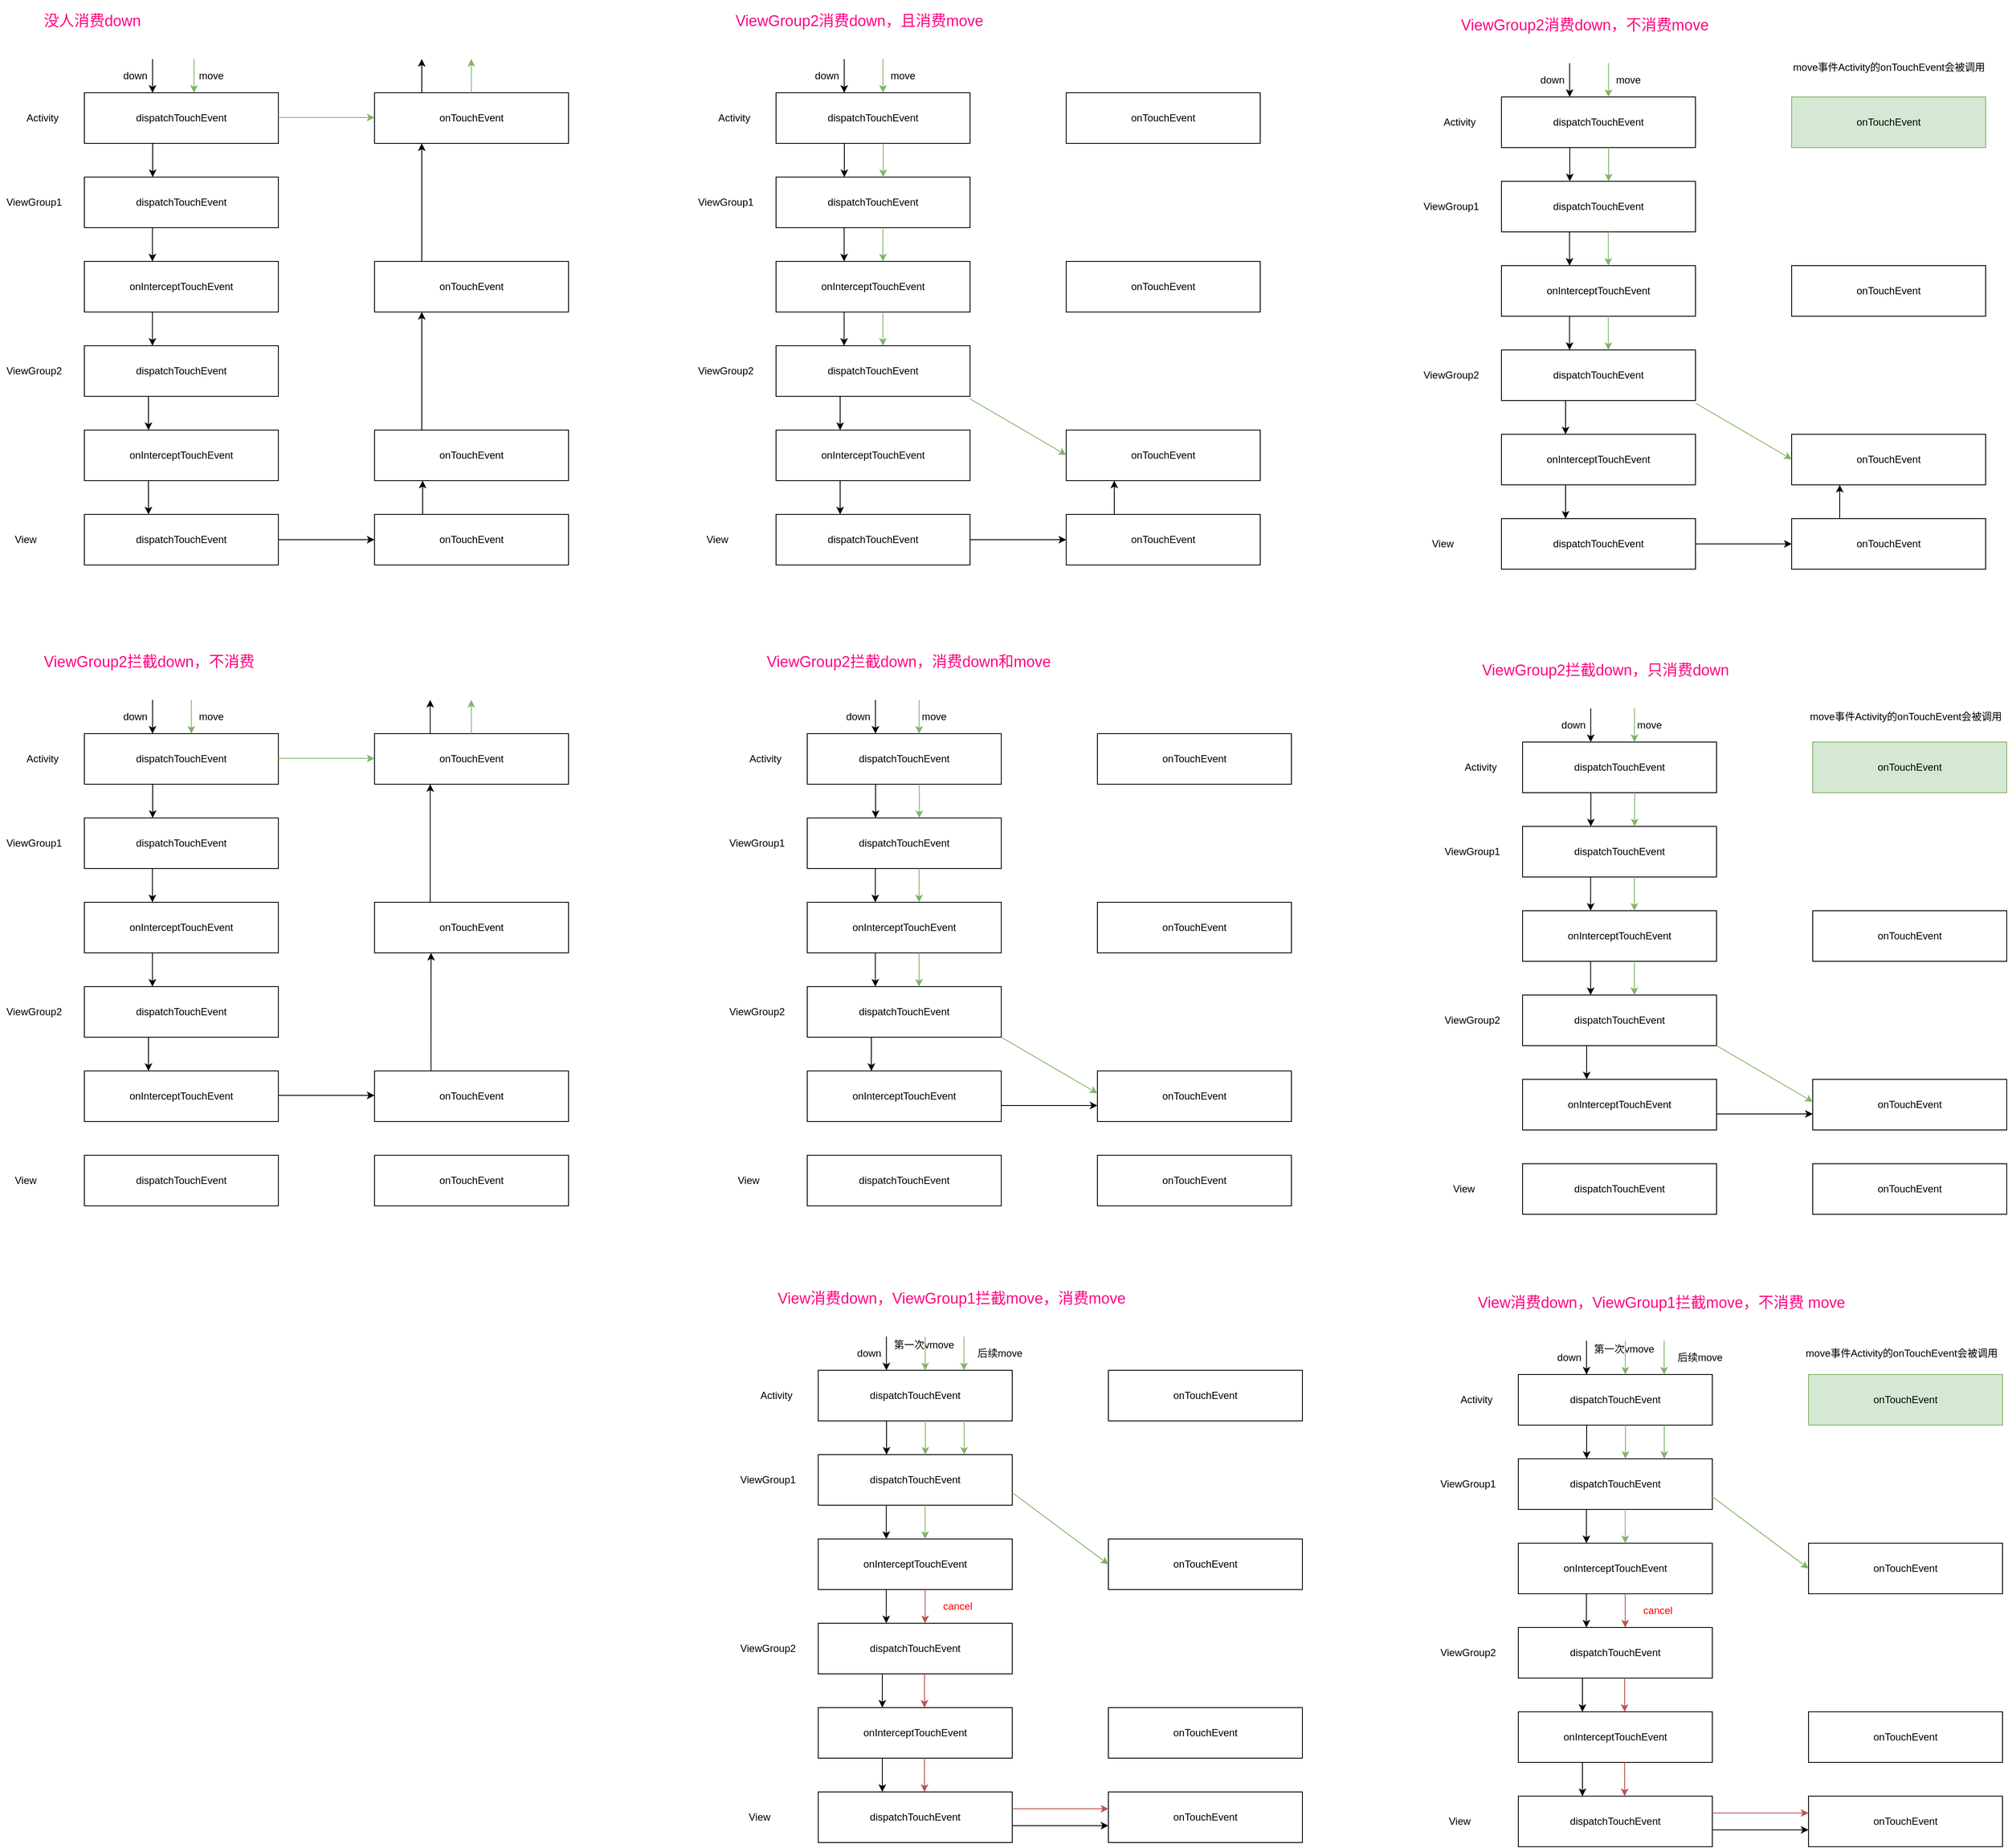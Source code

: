 <mxfile version="13.7.3" type="device"><diagram id="HWNlGmDImFse-hgeYiAC" name="第 1 页"><mxGraphModel dx="3620" dy="2687" grid="1" gridSize="10" guides="1" tooltips="1" connect="1" arrows="1" fold="1" page="1" pageScale="1" pageWidth="827" pageHeight="1169" math="0" shadow="0"><root><mxCell id="0"/><mxCell id="1" parent="0"/><mxCell id="6XpJfIHdUpVbFBdHqR5d-3" value="dispatchTouchEvent" style="rounded=0;whiteSpace=wrap;html=1;" vertex="1" parent="1"><mxGeometry x="100" y="220" width="230" height="60" as="geometry"/></mxCell><mxCell id="6XpJfIHdUpVbFBdHqR5d-7" value="dispatchTouchEvent" style="rounded=0;whiteSpace=wrap;html=1;" vertex="1" parent="1"><mxGeometry x="100" y="320" width="230" height="60" as="geometry"/></mxCell><mxCell id="6XpJfIHdUpVbFBdHqR5d-9" value="onInterceptTouchEvent" style="rounded=0;whiteSpace=wrap;html=1;" vertex="1" parent="1"><mxGeometry x="100" y="420" width="230" height="60" as="geometry"/></mxCell><mxCell id="6XpJfIHdUpVbFBdHqR5d-10" value="dispatchTouchEvent" style="rounded=0;whiteSpace=wrap;html=1;" vertex="1" parent="1"><mxGeometry x="100" y="720" width="230" height="60" as="geometry"/></mxCell><mxCell id="6XpJfIHdUpVbFBdHqR5d-12" value="Activity" style="text;html=1;align=center;verticalAlign=middle;resizable=0;points=[];autosize=1;" vertex="1" parent="1"><mxGeometry x="25" y="240" width="50" height="20" as="geometry"/></mxCell><mxCell id="6XpJfIHdUpVbFBdHqR5d-13" value="ViewGroup1" style="text;html=1;align=center;verticalAlign=middle;resizable=0;points=[];autosize=1;" vertex="1" parent="1"><mxGeometry y="340" width="80" height="20" as="geometry"/></mxCell><mxCell id="6XpJfIHdUpVbFBdHqR5d-14" value="View" style="text;html=1;align=center;verticalAlign=middle;resizable=0;points=[];autosize=1;" vertex="1" parent="1"><mxGeometry x="10" y="740" width="40" height="20" as="geometry"/></mxCell><mxCell id="6XpJfIHdUpVbFBdHqR5d-15" value="dispatchTouchEvent" style="rounded=0;whiteSpace=wrap;html=1;" vertex="1" parent="1"><mxGeometry x="100" y="520" width="230" height="60" as="geometry"/></mxCell><mxCell id="6XpJfIHdUpVbFBdHqR5d-16" value="onInterceptTouchEvent" style="rounded=0;whiteSpace=wrap;html=1;" vertex="1" parent="1"><mxGeometry x="100" y="620" width="230" height="60" as="geometry"/></mxCell><mxCell id="6XpJfIHdUpVbFBdHqR5d-17" value="ViewGroup2" style="text;html=1;align=center;verticalAlign=middle;resizable=0;points=[];autosize=1;" vertex="1" parent="1"><mxGeometry y="540" width="80" height="20" as="geometry"/></mxCell><mxCell id="6XpJfIHdUpVbFBdHqR5d-18" value="onTouchEvent" style="rounded=0;whiteSpace=wrap;html=1;" vertex="1" parent="1"><mxGeometry x="444" y="220" width="230" height="60" as="geometry"/></mxCell><mxCell id="6XpJfIHdUpVbFBdHqR5d-19" value="onTouchEvent" style="rounded=0;whiteSpace=wrap;html=1;" vertex="1" parent="1"><mxGeometry x="444" y="420" width="230" height="60" as="geometry"/></mxCell><mxCell id="6XpJfIHdUpVbFBdHqR5d-20" value="onTouchEvent" style="rounded=0;whiteSpace=wrap;html=1;" vertex="1" parent="1"><mxGeometry x="444" y="620" width="230" height="60" as="geometry"/></mxCell><mxCell id="6XpJfIHdUpVbFBdHqR5d-21" value="onTouchEvent" style="rounded=0;whiteSpace=wrap;html=1;" vertex="1" parent="1"><mxGeometry x="444" y="720" width="230" height="60" as="geometry"/></mxCell><mxCell id="6XpJfIHdUpVbFBdHqR5d-23" value="" style="endArrow=classic;html=1;entryX=0.5;entryY=0;entryDx=0;entryDy=0;exitX=0.5;exitY=1;exitDx=0;exitDy=0;" edge="1" parent="1"><mxGeometry width="50" height="50" relative="1" as="geometry"><mxPoint x="181" y="280" as="sourcePoint"/><mxPoint x="181" y="320" as="targetPoint"/></mxGeometry></mxCell><mxCell id="6XpJfIHdUpVbFBdHqR5d-24" value="" style="endArrow=classic;html=1;entryX=0.5;entryY=0;entryDx=0;entryDy=0;exitX=0.5;exitY=1;exitDx=0;exitDy=0;" edge="1" parent="1"><mxGeometry width="50" height="50" relative="1" as="geometry"><mxPoint x="180.71" y="380" as="sourcePoint"/><mxPoint x="180.71" y="420" as="targetPoint"/></mxGeometry></mxCell><mxCell id="6XpJfIHdUpVbFBdHqR5d-25" value="" style="endArrow=classic;html=1;entryX=0.5;entryY=0;entryDx=0;entryDy=0;exitX=0.5;exitY=1;exitDx=0;exitDy=0;" edge="1" parent="1"><mxGeometry width="50" height="50" relative="1" as="geometry"><mxPoint x="180.71" y="480" as="sourcePoint"/><mxPoint x="180.71" y="520" as="targetPoint"/></mxGeometry></mxCell><mxCell id="6XpJfIHdUpVbFBdHqR5d-26" value="" style="endArrow=classic;html=1;entryX=0.5;entryY=0;entryDx=0;entryDy=0;exitX=0.5;exitY=1;exitDx=0;exitDy=0;" edge="1" parent="1"><mxGeometry width="50" height="50" relative="1" as="geometry"><mxPoint x="176" y="580" as="sourcePoint"/><mxPoint x="176" y="620" as="targetPoint"/></mxGeometry></mxCell><mxCell id="6XpJfIHdUpVbFBdHqR5d-27" value="" style="endArrow=classic;html=1;entryX=0.5;entryY=0;entryDx=0;entryDy=0;exitX=0.5;exitY=1;exitDx=0;exitDy=0;" edge="1" parent="1"><mxGeometry width="50" height="50" relative="1" as="geometry"><mxPoint x="176" y="680" as="sourcePoint"/><mxPoint x="176" y="720" as="targetPoint"/></mxGeometry></mxCell><mxCell id="6XpJfIHdUpVbFBdHqR5d-28" value="" style="endArrow=classic;html=1;entryX=0.5;entryY=0;entryDx=0;entryDy=0;exitX=0.5;exitY=1;exitDx=0;exitDy=0;" edge="1" parent="1"><mxGeometry width="50" height="50" relative="1" as="geometry"><mxPoint x="180.83" y="180" as="sourcePoint"/><mxPoint x="180.83" y="220" as="targetPoint"/></mxGeometry></mxCell><mxCell id="6XpJfIHdUpVbFBdHqR5d-30" value="" style="endArrow=classic;html=1;entryX=0;entryY=0.5;entryDx=0;entryDy=0;exitX=1;exitY=0.5;exitDx=0;exitDy=0;" edge="1" parent="1" source="6XpJfIHdUpVbFBdHqR5d-10" target="6XpJfIHdUpVbFBdHqR5d-21"><mxGeometry width="50" height="50" relative="1" as="geometry"><mxPoint x="390" y="740" as="sourcePoint"/><mxPoint x="390" y="780" as="targetPoint"/></mxGeometry></mxCell><mxCell id="6XpJfIHdUpVbFBdHqR5d-31" value="" style="endArrow=classic;html=1;entryX=0.5;entryY=0;entryDx=0;entryDy=0;exitX=0.5;exitY=1;exitDx=0;exitDy=0;" edge="1" parent="1"><mxGeometry width="50" height="50" relative="1" as="geometry"><mxPoint x="501.0" y="720" as="sourcePoint"/><mxPoint x="501.0" y="680" as="targetPoint"/></mxGeometry></mxCell><mxCell id="6XpJfIHdUpVbFBdHqR5d-32" value="" style="endArrow=classic;html=1;entryX=0.5;entryY=1;entryDx=0;entryDy=0;" edge="1" parent="1"><mxGeometry width="50" height="50" relative="1" as="geometry"><mxPoint x="500" y="620" as="sourcePoint"/><mxPoint x="500" y="480.0" as="targetPoint"/></mxGeometry></mxCell><mxCell id="6XpJfIHdUpVbFBdHqR5d-34" value="" style="endArrow=classic;html=1;entryX=0.5;entryY=1;entryDx=0;entryDy=0;" edge="1" parent="1"><mxGeometry width="50" height="50" relative="1" as="geometry"><mxPoint x="500" y="420" as="sourcePoint"/><mxPoint x="500" y="280" as="targetPoint"/></mxGeometry></mxCell><mxCell id="6XpJfIHdUpVbFBdHqR5d-35" value="" style="endArrow=classic;html=1;entryX=0.5;entryY=0;entryDx=0;entryDy=0;exitX=0.5;exitY=1;exitDx=0;exitDy=0;fillColor=#d5e8d4;strokeColor=#82b366;" edge="1" parent="1"><mxGeometry width="50" height="50" relative="1" as="geometry"><mxPoint x="558.76" y="220" as="sourcePoint"/><mxPoint x="558.76" y="180" as="targetPoint"/></mxGeometry></mxCell><mxCell id="6XpJfIHdUpVbFBdHqR5d-36" value="&lt;h1 style=&quot;font-size: 18px&quot;&gt;&lt;font color=&quot;#ff0080&quot;&gt;&lt;span style=&quot;font-weight: 400&quot;&gt;没人消费down&lt;/span&gt;&lt;/font&gt;&lt;/h1&gt;" style="text;html=1;align=left;verticalAlign=middle;resizable=0;points=[];autosize=1;fontSize=18;" vertex="1" parent="1"><mxGeometry x="50" y="110" width="130" height="50" as="geometry"/></mxCell><mxCell id="6XpJfIHdUpVbFBdHqR5d-37" value="" style="endArrow=classic;html=1;entryX=0.5;entryY=0;entryDx=0;entryDy=0;exitX=0.5;exitY=1;exitDx=0;exitDy=0;fillColor=#d5e8d4;strokeColor=#82b366;" edge="1" parent="1"><mxGeometry width="50" height="50" relative="1" as="geometry"><mxPoint x="230.0" y="180" as="sourcePoint"/><mxPoint x="230.0" y="220" as="targetPoint"/></mxGeometry></mxCell><mxCell id="6XpJfIHdUpVbFBdHqR5d-38" value="" style="endArrow=classic;html=1;entryX=0;entryY=0.5;entryDx=0;entryDy=0;exitX=1;exitY=0.5;exitDx=0;exitDy=0;fillColor=#d5e8d4;strokeColor=#82b366;" edge="1" parent="1"><mxGeometry width="50" height="50" relative="1" as="geometry"><mxPoint x="330" y="249.41" as="sourcePoint"/><mxPoint x="444" y="249.41" as="targetPoint"/></mxGeometry></mxCell><mxCell id="6XpJfIHdUpVbFBdHqR5d-39" value="move" style="text;html=1;align=center;verticalAlign=middle;resizable=0;points=[];autosize=1;" vertex="1" parent="1"><mxGeometry x="230" y="190" width="40" height="20" as="geometry"/></mxCell><mxCell id="6XpJfIHdUpVbFBdHqR5d-40" value="down" style="text;html=1;align=center;verticalAlign=middle;resizable=0;points=[];autosize=1;" vertex="1" parent="1"><mxGeometry x="140" y="190" width="40" height="20" as="geometry"/></mxCell><mxCell id="6XpJfIHdUpVbFBdHqR5d-41" value="dispatchTouchEvent" style="rounded=0;whiteSpace=wrap;html=1;" vertex="1" parent="1"><mxGeometry x="920" y="220" width="230" height="60" as="geometry"/></mxCell><mxCell id="6XpJfIHdUpVbFBdHqR5d-42" value="dispatchTouchEvent" style="rounded=0;whiteSpace=wrap;html=1;" vertex="1" parent="1"><mxGeometry x="920" y="320" width="230" height="60" as="geometry"/></mxCell><mxCell id="6XpJfIHdUpVbFBdHqR5d-43" value="onInterceptTouchEvent" style="rounded=0;whiteSpace=wrap;html=1;" vertex="1" parent="1"><mxGeometry x="920" y="420" width="230" height="60" as="geometry"/></mxCell><mxCell id="6XpJfIHdUpVbFBdHqR5d-44" value="dispatchTouchEvent" style="rounded=0;whiteSpace=wrap;html=1;" vertex="1" parent="1"><mxGeometry x="920" y="720" width="230" height="60" as="geometry"/></mxCell><mxCell id="6XpJfIHdUpVbFBdHqR5d-45" value="Activity" style="text;html=1;align=center;verticalAlign=middle;resizable=0;points=[];autosize=1;" vertex="1" parent="1"><mxGeometry x="845" y="240" width="50" height="20" as="geometry"/></mxCell><mxCell id="6XpJfIHdUpVbFBdHqR5d-46" value="ViewGroup1" style="text;html=1;align=center;verticalAlign=middle;resizable=0;points=[];autosize=1;" vertex="1" parent="1"><mxGeometry x="820" y="340" width="80" height="20" as="geometry"/></mxCell><mxCell id="6XpJfIHdUpVbFBdHqR5d-47" value="View" style="text;html=1;align=center;verticalAlign=middle;resizable=0;points=[];autosize=1;" vertex="1" parent="1"><mxGeometry x="830" y="740" width="40" height="20" as="geometry"/></mxCell><mxCell id="6XpJfIHdUpVbFBdHqR5d-48" value="dispatchTouchEvent" style="rounded=0;whiteSpace=wrap;html=1;" vertex="1" parent="1"><mxGeometry x="920" y="520" width="230" height="60" as="geometry"/></mxCell><mxCell id="6XpJfIHdUpVbFBdHqR5d-49" value="onInterceptTouchEvent" style="rounded=0;whiteSpace=wrap;html=1;" vertex="1" parent="1"><mxGeometry x="920" y="620" width="230" height="60" as="geometry"/></mxCell><mxCell id="6XpJfIHdUpVbFBdHqR5d-50" value="ViewGroup2" style="text;html=1;align=center;verticalAlign=middle;resizable=0;points=[];autosize=1;" vertex="1" parent="1"><mxGeometry x="820" y="540" width="80" height="20" as="geometry"/></mxCell><mxCell id="6XpJfIHdUpVbFBdHqR5d-51" value="onTouchEvent" style="rounded=0;whiteSpace=wrap;html=1;" vertex="1" parent="1"><mxGeometry x="1264" y="220" width="230" height="60" as="geometry"/></mxCell><mxCell id="6XpJfIHdUpVbFBdHqR5d-52" value="onTouchEvent" style="rounded=0;whiteSpace=wrap;html=1;" vertex="1" parent="1"><mxGeometry x="1264" y="420" width="230" height="60" as="geometry"/></mxCell><mxCell id="6XpJfIHdUpVbFBdHqR5d-53" value="onTouchEvent" style="rounded=0;whiteSpace=wrap;html=1;" vertex="1" parent="1"><mxGeometry x="1264" y="620" width="230" height="60" as="geometry"/></mxCell><mxCell id="6XpJfIHdUpVbFBdHqR5d-54" value="onTouchEvent" style="rounded=0;whiteSpace=wrap;html=1;" vertex="1" parent="1"><mxGeometry x="1264" y="720" width="230" height="60" as="geometry"/></mxCell><mxCell id="6XpJfIHdUpVbFBdHqR5d-55" value="" style="endArrow=classic;html=1;entryX=0.5;entryY=0;entryDx=0;entryDy=0;exitX=0.5;exitY=1;exitDx=0;exitDy=0;" edge="1" parent="1"><mxGeometry width="50" height="50" relative="1" as="geometry"><mxPoint x="1001" y="280" as="sourcePoint"/><mxPoint x="1001" y="320" as="targetPoint"/></mxGeometry></mxCell><mxCell id="6XpJfIHdUpVbFBdHqR5d-56" value="" style="endArrow=classic;html=1;entryX=0.5;entryY=0;entryDx=0;entryDy=0;exitX=0.5;exitY=1;exitDx=0;exitDy=0;" edge="1" parent="1"><mxGeometry width="50" height="50" relative="1" as="geometry"><mxPoint x="1000.71" y="380" as="sourcePoint"/><mxPoint x="1000.71" y="420" as="targetPoint"/></mxGeometry></mxCell><mxCell id="6XpJfIHdUpVbFBdHqR5d-57" value="" style="endArrow=classic;html=1;entryX=0.5;entryY=0;entryDx=0;entryDy=0;exitX=0.5;exitY=1;exitDx=0;exitDy=0;" edge="1" parent="1"><mxGeometry width="50" height="50" relative="1" as="geometry"><mxPoint x="1000.71" y="480" as="sourcePoint"/><mxPoint x="1000.71" y="520" as="targetPoint"/></mxGeometry></mxCell><mxCell id="6XpJfIHdUpVbFBdHqR5d-58" value="" style="endArrow=classic;html=1;entryX=0.5;entryY=0;entryDx=0;entryDy=0;exitX=0.5;exitY=1;exitDx=0;exitDy=0;" edge="1" parent="1"><mxGeometry width="50" height="50" relative="1" as="geometry"><mxPoint x="996" y="580" as="sourcePoint"/><mxPoint x="996" y="620" as="targetPoint"/></mxGeometry></mxCell><mxCell id="6XpJfIHdUpVbFBdHqR5d-59" value="" style="endArrow=classic;html=1;entryX=0.5;entryY=0;entryDx=0;entryDy=0;exitX=0.5;exitY=1;exitDx=0;exitDy=0;" edge="1" parent="1"><mxGeometry width="50" height="50" relative="1" as="geometry"><mxPoint x="996" y="680" as="sourcePoint"/><mxPoint x="996" y="720" as="targetPoint"/></mxGeometry></mxCell><mxCell id="6XpJfIHdUpVbFBdHqR5d-60" value="" style="endArrow=classic;html=1;entryX=0.5;entryY=0;entryDx=0;entryDy=0;exitX=0.5;exitY=1;exitDx=0;exitDy=0;" edge="1" parent="1"><mxGeometry width="50" height="50" relative="1" as="geometry"><mxPoint x="1000.83" y="180" as="sourcePoint"/><mxPoint x="1000.83" y="220" as="targetPoint"/></mxGeometry></mxCell><mxCell id="6XpJfIHdUpVbFBdHqR5d-61" value="" style="endArrow=classic;html=1;entryX=0;entryY=0.5;entryDx=0;entryDy=0;exitX=1;exitY=0.5;exitDx=0;exitDy=0;" edge="1" parent="1" source="6XpJfIHdUpVbFBdHqR5d-44" target="6XpJfIHdUpVbFBdHqR5d-54"><mxGeometry width="50" height="50" relative="1" as="geometry"><mxPoint x="1210" y="740" as="sourcePoint"/><mxPoint x="1210" y="780" as="targetPoint"/></mxGeometry></mxCell><mxCell id="6XpJfIHdUpVbFBdHqR5d-62" value="" style="endArrow=classic;html=1;entryX=0.5;entryY=0;entryDx=0;entryDy=0;exitX=0.5;exitY=1;exitDx=0;exitDy=0;" edge="1" parent="1"><mxGeometry width="50" height="50" relative="1" as="geometry"><mxPoint x="1321" y="720" as="sourcePoint"/><mxPoint x="1321" y="680" as="targetPoint"/></mxGeometry></mxCell><mxCell id="6XpJfIHdUpVbFBdHqR5d-66" value="&lt;h1 style=&quot;font-size: 18px&quot;&gt;&lt;font color=&quot;#ff0080&quot;&gt;&lt;span style=&quot;font-weight: 400&quot;&gt;ViewGroup2消费down，且消费move&lt;/span&gt;&lt;/font&gt;&lt;/h1&gt;" style="text;html=1;align=left;verticalAlign=middle;resizable=0;points=[];autosize=1;fontSize=18;" vertex="1" parent="1"><mxGeometry x="870" y="110" width="310" height="50" as="geometry"/></mxCell><mxCell id="6XpJfIHdUpVbFBdHqR5d-69" value="move" style="text;html=1;align=center;verticalAlign=middle;resizable=0;points=[];autosize=1;" vertex="1" parent="1"><mxGeometry x="1050" y="190" width="40" height="20" as="geometry"/></mxCell><mxCell id="6XpJfIHdUpVbFBdHqR5d-70" value="down" style="text;html=1;align=center;verticalAlign=middle;resizable=0;points=[];autosize=1;" vertex="1" parent="1"><mxGeometry x="960" y="190" width="40" height="20" as="geometry"/></mxCell><mxCell id="6XpJfIHdUpVbFBdHqR5d-71" value="" style="endArrow=classic;html=1;entryX=0.5;entryY=0;entryDx=0;entryDy=0;exitX=0.5;exitY=1;exitDx=0;exitDy=0;fillColor=#d5e8d4;strokeColor=#82b366;" edge="1" parent="1"><mxGeometry width="50" height="50" relative="1" as="geometry"><mxPoint x="1047" y="280" as="sourcePoint"/><mxPoint x="1047" y="320" as="targetPoint"/></mxGeometry></mxCell><mxCell id="6XpJfIHdUpVbFBdHqR5d-72" value="" style="endArrow=classic;html=1;entryX=0.5;entryY=0;entryDx=0;entryDy=0;exitX=0.5;exitY=1;exitDx=0;exitDy=0;fillColor=#d5e8d4;strokeColor=#82b366;" edge="1" parent="1"><mxGeometry width="50" height="50" relative="1" as="geometry"><mxPoint x="1046.71" y="380" as="sourcePoint"/><mxPoint x="1046.71" y="420" as="targetPoint"/></mxGeometry></mxCell><mxCell id="6XpJfIHdUpVbFBdHqR5d-73" value="" style="endArrow=classic;html=1;entryX=0.5;entryY=0;entryDx=0;entryDy=0;exitX=0.5;exitY=1;exitDx=0;exitDy=0;fillColor=#d5e8d4;strokeColor=#82b366;" edge="1" parent="1"><mxGeometry width="50" height="50" relative="1" as="geometry"><mxPoint x="1046.71" y="480" as="sourcePoint"/><mxPoint x="1046.71" y="520" as="targetPoint"/></mxGeometry></mxCell><mxCell id="6XpJfIHdUpVbFBdHqR5d-75" value="" style="endArrow=classic;html=1;entryX=0.5;entryY=0;entryDx=0;entryDy=0;exitX=0.5;exitY=1;exitDx=0;exitDy=0;fillColor=#d5e8d4;strokeColor=#82b366;" edge="1" parent="1"><mxGeometry width="50" height="50" relative="1" as="geometry"><mxPoint x="1046.83" y="180" as="sourcePoint"/><mxPoint x="1046.83" y="220" as="targetPoint"/></mxGeometry></mxCell><mxCell id="6XpJfIHdUpVbFBdHqR5d-76" value="" style="endArrow=classic;html=1;entryX=0;entryY=0.5;entryDx=0;entryDy=0;fillColor=#d5e8d4;strokeColor=#82b366;" edge="1" parent="1"><mxGeometry width="50" height="50" relative="1" as="geometry"><mxPoint x="1150" y="583" as="sourcePoint"/><mxPoint x="1264" y="649.58" as="targetPoint"/></mxGeometry></mxCell><mxCell id="6XpJfIHdUpVbFBdHqR5d-77" value="dispatchTouchEvent" style="rounded=0;whiteSpace=wrap;html=1;" vertex="1" parent="1"><mxGeometry x="100" y="980" width="230" height="60" as="geometry"/></mxCell><mxCell id="6XpJfIHdUpVbFBdHqR5d-78" value="dispatchTouchEvent" style="rounded=0;whiteSpace=wrap;html=1;" vertex="1" parent="1"><mxGeometry x="100" y="1080" width="230" height="60" as="geometry"/></mxCell><mxCell id="6XpJfIHdUpVbFBdHqR5d-79" value="onInterceptTouchEvent" style="rounded=0;whiteSpace=wrap;html=1;" vertex="1" parent="1"><mxGeometry x="100" y="1180" width="230" height="60" as="geometry"/></mxCell><mxCell id="6XpJfIHdUpVbFBdHqR5d-80" value="dispatchTouchEvent" style="rounded=0;whiteSpace=wrap;html=1;" vertex="1" parent="1"><mxGeometry x="100" y="1480" width="230" height="60" as="geometry"/></mxCell><mxCell id="6XpJfIHdUpVbFBdHqR5d-81" value="Activity" style="text;html=1;align=center;verticalAlign=middle;resizable=0;points=[];autosize=1;" vertex="1" parent="1"><mxGeometry x="25" y="1000" width="50" height="20" as="geometry"/></mxCell><mxCell id="6XpJfIHdUpVbFBdHqR5d-82" value="ViewGroup1" style="text;html=1;align=center;verticalAlign=middle;resizable=0;points=[];autosize=1;" vertex="1" parent="1"><mxGeometry y="1100" width="80" height="20" as="geometry"/></mxCell><mxCell id="6XpJfIHdUpVbFBdHqR5d-83" value="View" style="text;html=1;align=center;verticalAlign=middle;resizable=0;points=[];autosize=1;" vertex="1" parent="1"><mxGeometry x="10" y="1500" width="40" height="20" as="geometry"/></mxCell><mxCell id="6XpJfIHdUpVbFBdHqR5d-84" value="dispatchTouchEvent" style="rounded=0;whiteSpace=wrap;html=1;" vertex="1" parent="1"><mxGeometry x="100" y="1280" width="230" height="60" as="geometry"/></mxCell><mxCell id="6XpJfIHdUpVbFBdHqR5d-85" value="onInterceptTouchEvent" style="rounded=0;whiteSpace=wrap;html=1;" vertex="1" parent="1"><mxGeometry x="100" y="1380" width="230" height="60" as="geometry"/></mxCell><mxCell id="6XpJfIHdUpVbFBdHqR5d-86" value="ViewGroup2" style="text;html=1;align=center;verticalAlign=middle;resizable=0;points=[];autosize=1;" vertex="1" parent="1"><mxGeometry y="1300" width="80" height="20" as="geometry"/></mxCell><mxCell id="6XpJfIHdUpVbFBdHqR5d-87" value="onTouchEvent" style="rounded=0;whiteSpace=wrap;html=1;" vertex="1" parent="1"><mxGeometry x="444" y="980" width="230" height="60" as="geometry"/></mxCell><mxCell id="6XpJfIHdUpVbFBdHqR5d-88" value="onTouchEvent" style="rounded=0;whiteSpace=wrap;html=1;" vertex="1" parent="1"><mxGeometry x="444" y="1180" width="230" height="60" as="geometry"/></mxCell><mxCell id="6XpJfIHdUpVbFBdHqR5d-89" value="onTouchEvent" style="rounded=0;whiteSpace=wrap;html=1;" vertex="1" parent="1"><mxGeometry x="444" y="1380" width="230" height="60" as="geometry"/></mxCell><mxCell id="6XpJfIHdUpVbFBdHqR5d-90" value="onTouchEvent" style="rounded=0;whiteSpace=wrap;html=1;" vertex="1" parent="1"><mxGeometry x="444" y="1480" width="230" height="60" as="geometry"/></mxCell><mxCell id="6XpJfIHdUpVbFBdHqR5d-91" value="" style="endArrow=classic;html=1;entryX=0.5;entryY=0;entryDx=0;entryDy=0;exitX=0.5;exitY=1;exitDx=0;exitDy=0;" edge="1" parent="1"><mxGeometry width="50" height="50" relative="1" as="geometry"><mxPoint x="181" y="1040" as="sourcePoint"/><mxPoint x="181" y="1080" as="targetPoint"/></mxGeometry></mxCell><mxCell id="6XpJfIHdUpVbFBdHqR5d-92" value="" style="endArrow=classic;html=1;entryX=0.5;entryY=0;entryDx=0;entryDy=0;exitX=0.5;exitY=1;exitDx=0;exitDy=0;" edge="1" parent="1"><mxGeometry width="50" height="50" relative="1" as="geometry"><mxPoint x="180.71" y="1140" as="sourcePoint"/><mxPoint x="180.71" y="1180" as="targetPoint"/></mxGeometry></mxCell><mxCell id="6XpJfIHdUpVbFBdHqR5d-93" value="" style="endArrow=classic;html=1;entryX=0.5;entryY=0;entryDx=0;entryDy=0;exitX=0.5;exitY=1;exitDx=0;exitDy=0;" edge="1" parent="1"><mxGeometry width="50" height="50" relative="1" as="geometry"><mxPoint x="180.71" y="1240" as="sourcePoint"/><mxPoint x="180.71" y="1280" as="targetPoint"/></mxGeometry></mxCell><mxCell id="6XpJfIHdUpVbFBdHqR5d-94" value="" style="endArrow=classic;html=1;entryX=0.5;entryY=0;entryDx=0;entryDy=0;exitX=0.5;exitY=1;exitDx=0;exitDy=0;" edge="1" parent="1"><mxGeometry width="50" height="50" relative="1" as="geometry"><mxPoint x="176" y="1340" as="sourcePoint"/><mxPoint x="176" y="1380" as="targetPoint"/></mxGeometry></mxCell><mxCell id="6XpJfIHdUpVbFBdHqR5d-96" value="" style="endArrow=classic;html=1;entryX=0.5;entryY=0;entryDx=0;entryDy=0;exitX=0.5;exitY=1;exitDx=0;exitDy=0;" edge="1" parent="1"><mxGeometry width="50" height="50" relative="1" as="geometry"><mxPoint x="180.83" y="940" as="sourcePoint"/><mxPoint x="180.83" y="980" as="targetPoint"/></mxGeometry></mxCell><mxCell id="6XpJfIHdUpVbFBdHqR5d-97" value="" style="endArrow=classic;html=1;entryX=0;entryY=0.5;entryDx=0;entryDy=0;exitX=1;exitY=0.5;exitDx=0;exitDy=0;" edge="1" parent="1"><mxGeometry width="50" height="50" relative="1" as="geometry"><mxPoint x="330" y="1409" as="sourcePoint"/><mxPoint x="444" y="1409" as="targetPoint"/></mxGeometry></mxCell><mxCell id="6XpJfIHdUpVbFBdHqR5d-99" value="&lt;h1 style=&quot;font-size: 18px&quot;&gt;&lt;font color=&quot;#ff0080&quot;&gt;&lt;span style=&quot;font-weight: 400&quot;&gt;ViewGroup2拦截down，不消费&lt;/span&gt;&lt;/font&gt;&lt;/h1&gt;" style="text;html=1;align=left;verticalAlign=middle;resizable=0;points=[];autosize=1;fontSize=18;" vertex="1" parent="1"><mxGeometry x="50" y="870" width="270" height="50" as="geometry"/></mxCell><mxCell id="6XpJfIHdUpVbFBdHqR5d-100" value="move" style="text;html=1;align=center;verticalAlign=middle;resizable=0;points=[];autosize=1;" vertex="1" parent="1"><mxGeometry x="230" y="950" width="40" height="20" as="geometry"/></mxCell><mxCell id="6XpJfIHdUpVbFBdHqR5d-101" value="down" style="text;html=1;align=center;verticalAlign=middle;resizable=0;points=[];autosize=1;" vertex="1" parent="1"><mxGeometry x="140" y="950" width="40" height="20" as="geometry"/></mxCell><mxCell id="6XpJfIHdUpVbFBdHqR5d-105" value="" style="endArrow=classic;html=1;entryX=0.5;entryY=0;entryDx=0;entryDy=0;exitX=0.5;exitY=1;exitDx=0;exitDy=0;fillColor=#d5e8d4;strokeColor=#82b366;" edge="1" parent="1"><mxGeometry width="50" height="50" relative="1" as="geometry"><mxPoint x="226.83" y="940" as="sourcePoint"/><mxPoint x="226.83" y="980" as="targetPoint"/></mxGeometry></mxCell><mxCell id="6XpJfIHdUpVbFBdHqR5d-108" value="" style="endArrow=classic;html=1;entryX=0.5;entryY=0;entryDx=0;entryDy=0;exitX=0.291;exitY=0;exitDx=0;exitDy=0;exitPerimeter=0;" edge="1" parent="1" source="6XpJfIHdUpVbFBdHqR5d-89"><mxGeometry width="50" height="50" relative="1" as="geometry"><mxPoint x="511" y="1370" as="sourcePoint"/><mxPoint x="511" y="1240" as="targetPoint"/></mxGeometry></mxCell><mxCell id="6XpJfIHdUpVbFBdHqR5d-109" value="" style="endArrow=classic;html=1;entryX=0.5;entryY=1;entryDx=0;entryDy=0;" edge="1" parent="1"><mxGeometry width="50" height="50" relative="1" as="geometry"><mxPoint x="510" y="1180" as="sourcePoint"/><mxPoint x="510" y="1040" as="targetPoint"/></mxGeometry></mxCell><mxCell id="6XpJfIHdUpVbFBdHqR5d-110" value="" style="endArrow=classic;html=1;" edge="1" parent="1"><mxGeometry width="50" height="50" relative="1" as="geometry"><mxPoint x="510" y="980" as="sourcePoint"/><mxPoint x="510" y="940" as="targetPoint"/></mxGeometry></mxCell><mxCell id="6XpJfIHdUpVbFBdHqR5d-112" value="" style="endArrow=classic;html=1;entryX=0.5;entryY=0;entryDx=0;entryDy=0;exitX=0.5;exitY=1;exitDx=0;exitDy=0;fillColor=#d5e8d4;strokeColor=#82b366;" edge="1" parent="1"><mxGeometry width="50" height="50" relative="1" as="geometry"><mxPoint x="558.76" y="980" as="sourcePoint"/><mxPoint x="558.76" y="940" as="targetPoint"/></mxGeometry></mxCell><mxCell id="6XpJfIHdUpVbFBdHqR5d-113" value="" style="endArrow=classic;html=1;entryX=0;entryY=0.5;entryDx=0;entryDy=0;exitX=1;exitY=0.5;exitDx=0;exitDy=0;fillColor=#d5e8d4;strokeColor=#82b366;" edge="1" parent="1"><mxGeometry width="50" height="50" relative="1" as="geometry"><mxPoint x="330" y="1009.41" as="sourcePoint"/><mxPoint x="444" y="1009.41" as="targetPoint"/></mxGeometry></mxCell><mxCell id="6XpJfIHdUpVbFBdHqR5d-114" value="" style="endArrow=classic;html=1;" edge="1" parent="1"><mxGeometry width="50" height="50" relative="1" as="geometry"><mxPoint x="500" y="220" as="sourcePoint"/><mxPoint x="500" y="180" as="targetPoint"/></mxGeometry></mxCell><mxCell id="6XpJfIHdUpVbFBdHqR5d-115" value="dispatchTouchEvent" style="rounded=0;whiteSpace=wrap;html=1;" vertex="1" parent="1"><mxGeometry x="957" y="980" width="230" height="60" as="geometry"/></mxCell><mxCell id="6XpJfIHdUpVbFBdHqR5d-116" value="dispatchTouchEvent" style="rounded=0;whiteSpace=wrap;html=1;" vertex="1" parent="1"><mxGeometry x="957" y="1080" width="230" height="60" as="geometry"/></mxCell><mxCell id="6XpJfIHdUpVbFBdHqR5d-117" value="onInterceptTouchEvent" style="rounded=0;whiteSpace=wrap;html=1;" vertex="1" parent="1"><mxGeometry x="957" y="1180" width="230" height="60" as="geometry"/></mxCell><mxCell id="6XpJfIHdUpVbFBdHqR5d-118" value="dispatchTouchEvent" style="rounded=0;whiteSpace=wrap;html=1;" vertex="1" parent="1"><mxGeometry x="957" y="1480" width="230" height="60" as="geometry"/></mxCell><mxCell id="6XpJfIHdUpVbFBdHqR5d-119" value="Activity" style="text;html=1;align=center;verticalAlign=middle;resizable=0;points=[];autosize=1;" vertex="1" parent="1"><mxGeometry x="882" y="1000" width="50" height="20" as="geometry"/></mxCell><mxCell id="6XpJfIHdUpVbFBdHqR5d-120" value="ViewGroup1" style="text;html=1;align=center;verticalAlign=middle;resizable=0;points=[];autosize=1;" vertex="1" parent="1"><mxGeometry x="857" y="1100" width="80" height="20" as="geometry"/></mxCell><mxCell id="6XpJfIHdUpVbFBdHqR5d-121" value="View" style="text;html=1;align=center;verticalAlign=middle;resizable=0;points=[];autosize=1;" vertex="1" parent="1"><mxGeometry x="867" y="1500" width="40" height="20" as="geometry"/></mxCell><mxCell id="6XpJfIHdUpVbFBdHqR5d-122" value="dispatchTouchEvent" style="rounded=0;whiteSpace=wrap;html=1;" vertex="1" parent="1"><mxGeometry x="957" y="1280" width="230" height="60" as="geometry"/></mxCell><mxCell id="6XpJfIHdUpVbFBdHqR5d-123" value="onInterceptTouchEvent" style="rounded=0;whiteSpace=wrap;html=1;" vertex="1" parent="1"><mxGeometry x="957" y="1380" width="230" height="60" as="geometry"/></mxCell><mxCell id="6XpJfIHdUpVbFBdHqR5d-124" value="ViewGroup2" style="text;html=1;align=center;verticalAlign=middle;resizable=0;points=[];autosize=1;" vertex="1" parent="1"><mxGeometry x="857" y="1300" width="80" height="20" as="geometry"/></mxCell><mxCell id="6XpJfIHdUpVbFBdHqR5d-125" value="onTouchEvent" style="rounded=0;whiteSpace=wrap;html=1;" vertex="1" parent="1"><mxGeometry x="1301" y="980" width="230" height="60" as="geometry"/></mxCell><mxCell id="6XpJfIHdUpVbFBdHqR5d-126" value="onTouchEvent" style="rounded=0;whiteSpace=wrap;html=1;" vertex="1" parent="1"><mxGeometry x="1301" y="1180" width="230" height="60" as="geometry"/></mxCell><mxCell id="6XpJfIHdUpVbFBdHqR5d-127" value="onTouchEvent" style="rounded=0;whiteSpace=wrap;html=1;" vertex="1" parent="1"><mxGeometry x="1301" y="1380" width="230" height="60" as="geometry"/></mxCell><mxCell id="6XpJfIHdUpVbFBdHqR5d-128" value="onTouchEvent" style="rounded=0;whiteSpace=wrap;html=1;" vertex="1" parent="1"><mxGeometry x="1301" y="1480" width="230" height="60" as="geometry"/></mxCell><mxCell id="6XpJfIHdUpVbFBdHqR5d-129" value="" style="endArrow=classic;html=1;entryX=0.5;entryY=0;entryDx=0;entryDy=0;exitX=0.5;exitY=1;exitDx=0;exitDy=0;" edge="1" parent="1"><mxGeometry width="50" height="50" relative="1" as="geometry"><mxPoint x="1038" y="1040" as="sourcePoint"/><mxPoint x="1038" y="1080" as="targetPoint"/></mxGeometry></mxCell><mxCell id="6XpJfIHdUpVbFBdHqR5d-130" value="" style="endArrow=classic;html=1;entryX=0.5;entryY=0;entryDx=0;entryDy=0;exitX=0.5;exitY=1;exitDx=0;exitDy=0;" edge="1" parent="1"><mxGeometry width="50" height="50" relative="1" as="geometry"><mxPoint x="1037.71" y="1140" as="sourcePoint"/><mxPoint x="1037.71" y="1180" as="targetPoint"/></mxGeometry></mxCell><mxCell id="6XpJfIHdUpVbFBdHqR5d-131" value="" style="endArrow=classic;html=1;entryX=0.5;entryY=0;entryDx=0;entryDy=0;exitX=0.5;exitY=1;exitDx=0;exitDy=0;" edge="1" parent="1"><mxGeometry width="50" height="50" relative="1" as="geometry"><mxPoint x="1037.71" y="1240" as="sourcePoint"/><mxPoint x="1037.71" y="1280" as="targetPoint"/></mxGeometry></mxCell><mxCell id="6XpJfIHdUpVbFBdHqR5d-132" value="" style="endArrow=classic;html=1;entryX=0.5;entryY=0;entryDx=0;entryDy=0;exitX=0.5;exitY=1;exitDx=0;exitDy=0;" edge="1" parent="1"><mxGeometry width="50" height="50" relative="1" as="geometry"><mxPoint x="1033" y="1340" as="sourcePoint"/><mxPoint x="1033" y="1380" as="targetPoint"/></mxGeometry></mxCell><mxCell id="6XpJfIHdUpVbFBdHqR5d-133" value="" style="endArrow=classic;html=1;entryX=0.5;entryY=0;entryDx=0;entryDy=0;exitX=0.5;exitY=1;exitDx=0;exitDy=0;" edge="1" parent="1"><mxGeometry width="50" height="50" relative="1" as="geometry"><mxPoint x="1037.83" y="940" as="sourcePoint"/><mxPoint x="1037.83" y="980" as="targetPoint"/></mxGeometry></mxCell><mxCell id="6XpJfIHdUpVbFBdHqR5d-134" value="" style="endArrow=classic;html=1;entryX=0;entryY=0.5;entryDx=0;entryDy=0;exitX=1;exitY=0.5;exitDx=0;exitDy=0;" edge="1" parent="1"><mxGeometry width="50" height="50" relative="1" as="geometry"><mxPoint x="1187" y="1421" as="sourcePoint"/><mxPoint x="1301" y="1421" as="targetPoint"/></mxGeometry></mxCell><mxCell id="6XpJfIHdUpVbFBdHqR5d-135" value="&lt;h1 style=&quot;font-size: 18px&quot;&gt;&lt;font color=&quot;#ff0080&quot;&gt;&lt;span style=&quot;font-weight: 400&quot;&gt;ViewGroup2拦截down，消费down和move&lt;/span&gt;&lt;/font&gt;&lt;/h1&gt;" style="text;html=1;align=left;verticalAlign=middle;resizable=0;points=[];autosize=1;fontSize=18;" vertex="1" parent="1"><mxGeometry x="907" y="870" width="350" height="50" as="geometry"/></mxCell><mxCell id="6XpJfIHdUpVbFBdHqR5d-136" value="move" style="text;html=1;align=center;verticalAlign=middle;resizable=0;points=[];autosize=1;" vertex="1" parent="1"><mxGeometry x="1087" y="950" width="40" height="20" as="geometry"/></mxCell><mxCell id="6XpJfIHdUpVbFBdHqR5d-137" value="down" style="text;html=1;align=center;verticalAlign=middle;resizable=0;points=[];autosize=1;" vertex="1" parent="1"><mxGeometry x="997" y="950" width="40" height="20" as="geometry"/></mxCell><mxCell id="6XpJfIHdUpVbFBdHqR5d-144" value="" style="endArrow=classic;html=1;entryX=0.5;entryY=0;entryDx=0;entryDy=0;exitX=0.5;exitY=1;exitDx=0;exitDy=0;fillColor=#d5e8d4;strokeColor=#82b366;" edge="1" parent="1"><mxGeometry width="50" height="50" relative="1" as="geometry"><mxPoint x="1089.86" y="1040" as="sourcePoint"/><mxPoint x="1089.86" y="1080" as="targetPoint"/></mxGeometry></mxCell><mxCell id="6XpJfIHdUpVbFBdHqR5d-145" value="" style="endArrow=classic;html=1;entryX=0.5;entryY=0;entryDx=0;entryDy=0;exitX=0.5;exitY=1;exitDx=0;exitDy=0;fillColor=#d5e8d4;strokeColor=#82b366;" edge="1" parent="1"><mxGeometry width="50" height="50" relative="1" as="geometry"><mxPoint x="1089.57" y="1140" as="sourcePoint"/><mxPoint x="1089.57" y="1180" as="targetPoint"/></mxGeometry></mxCell><mxCell id="6XpJfIHdUpVbFBdHqR5d-146" value="" style="endArrow=classic;html=1;entryX=0.5;entryY=0;entryDx=0;entryDy=0;exitX=0.5;exitY=1;exitDx=0;exitDy=0;fillColor=#d5e8d4;strokeColor=#82b366;" edge="1" parent="1"><mxGeometry width="50" height="50" relative="1" as="geometry"><mxPoint x="1089.57" y="1240" as="sourcePoint"/><mxPoint x="1089.57" y="1280" as="targetPoint"/></mxGeometry></mxCell><mxCell id="6XpJfIHdUpVbFBdHqR5d-147" value="" style="endArrow=classic;html=1;entryX=0.5;entryY=0;entryDx=0;entryDy=0;exitX=0.5;exitY=1;exitDx=0;exitDy=0;fillColor=#d5e8d4;strokeColor=#82b366;" edge="1" parent="1"><mxGeometry width="50" height="50" relative="1" as="geometry"><mxPoint x="1089.69" y="940" as="sourcePoint"/><mxPoint x="1089.69" y="980" as="targetPoint"/></mxGeometry></mxCell><mxCell id="6XpJfIHdUpVbFBdHqR5d-148" value="" style="endArrow=classic;html=1;entryX=0;entryY=0.5;entryDx=0;entryDy=0;fillColor=#d5e8d4;strokeColor=#82b366;" edge="1" parent="1"><mxGeometry width="50" height="50" relative="1" as="geometry"><mxPoint x="1187" y="1340.0" as="sourcePoint"/><mxPoint x="1301" y="1406.58" as="targetPoint"/></mxGeometry></mxCell><mxCell id="6XpJfIHdUpVbFBdHqR5d-150" value="dispatchTouchEvent" style="rounded=0;whiteSpace=wrap;html=1;" vertex="1" parent="1"><mxGeometry x="1800" y="1740" width="230" height="60" as="geometry"/></mxCell><mxCell id="6XpJfIHdUpVbFBdHqR5d-151" value="dispatchTouchEvent" style="rounded=0;whiteSpace=wrap;html=1;" vertex="1" parent="1"><mxGeometry x="1800" y="1840" width="230" height="60" as="geometry"/></mxCell><mxCell id="6XpJfIHdUpVbFBdHqR5d-152" value="onInterceptTouchEvent" style="rounded=0;whiteSpace=wrap;html=1;" vertex="1" parent="1"><mxGeometry x="1800" y="1940" width="230" height="60" as="geometry"/></mxCell><mxCell id="6XpJfIHdUpVbFBdHqR5d-153" value="dispatchTouchEvent" style="rounded=0;whiteSpace=wrap;html=1;" vertex="1" parent="1"><mxGeometry x="1800" y="2240" width="230" height="60" as="geometry"/></mxCell><mxCell id="6XpJfIHdUpVbFBdHqR5d-154" value="Activity" style="text;html=1;align=center;verticalAlign=middle;resizable=0;points=[];autosize=1;" vertex="1" parent="1"><mxGeometry x="1725" y="1760" width="50" height="20" as="geometry"/></mxCell><mxCell id="6XpJfIHdUpVbFBdHqR5d-155" value="ViewGroup1" style="text;html=1;align=center;verticalAlign=middle;resizable=0;points=[];autosize=1;" vertex="1" parent="1"><mxGeometry x="1700" y="1860" width="80" height="20" as="geometry"/></mxCell><mxCell id="6XpJfIHdUpVbFBdHqR5d-156" value="View" style="text;html=1;align=center;verticalAlign=middle;resizable=0;points=[];autosize=1;" vertex="1" parent="1"><mxGeometry x="1710" y="2260" width="40" height="20" as="geometry"/></mxCell><mxCell id="6XpJfIHdUpVbFBdHqR5d-157" value="dispatchTouchEvent" style="rounded=0;whiteSpace=wrap;html=1;" vertex="1" parent="1"><mxGeometry x="1800" y="2040" width="230" height="60" as="geometry"/></mxCell><mxCell id="6XpJfIHdUpVbFBdHqR5d-158" value="onInterceptTouchEvent" style="rounded=0;whiteSpace=wrap;html=1;" vertex="1" parent="1"><mxGeometry x="1800" y="2140" width="230" height="60" as="geometry"/></mxCell><mxCell id="6XpJfIHdUpVbFBdHqR5d-159" value="ViewGroup2" style="text;html=1;align=center;verticalAlign=middle;resizable=0;points=[];autosize=1;" vertex="1" parent="1"><mxGeometry x="1700" y="2060" width="80" height="20" as="geometry"/></mxCell><mxCell id="6XpJfIHdUpVbFBdHqR5d-160" value="onTouchEvent" style="rounded=0;whiteSpace=wrap;html=1;fillColor=#d5e8d4;strokeColor=#82b366;" vertex="1" parent="1"><mxGeometry x="2144" y="1740" width="230" height="60" as="geometry"/></mxCell><mxCell id="6XpJfIHdUpVbFBdHqR5d-161" value="onTouchEvent" style="rounded=0;whiteSpace=wrap;html=1;" vertex="1" parent="1"><mxGeometry x="2144" y="1940" width="230" height="60" as="geometry"/></mxCell><mxCell id="6XpJfIHdUpVbFBdHqR5d-162" value="onTouchEvent" style="rounded=0;whiteSpace=wrap;html=1;" vertex="1" parent="1"><mxGeometry x="2144" y="2140" width="230" height="60" as="geometry"/></mxCell><mxCell id="6XpJfIHdUpVbFBdHqR5d-163" value="onTouchEvent" style="rounded=0;whiteSpace=wrap;html=1;" vertex="1" parent="1"><mxGeometry x="2144" y="2240" width="230" height="60" as="geometry"/></mxCell><mxCell id="6XpJfIHdUpVbFBdHqR5d-164" value="" style="endArrow=classic;html=1;entryX=0.5;entryY=0;entryDx=0;entryDy=0;exitX=0.5;exitY=1;exitDx=0;exitDy=0;" edge="1" parent="1"><mxGeometry width="50" height="50" relative="1" as="geometry"><mxPoint x="1881" y="1800" as="sourcePoint"/><mxPoint x="1881" y="1840" as="targetPoint"/></mxGeometry></mxCell><mxCell id="6XpJfIHdUpVbFBdHqR5d-165" value="" style="endArrow=classic;html=1;entryX=0.5;entryY=0;entryDx=0;entryDy=0;exitX=0.5;exitY=1;exitDx=0;exitDy=0;" edge="1" parent="1"><mxGeometry width="50" height="50" relative="1" as="geometry"><mxPoint x="1880.71" y="1900" as="sourcePoint"/><mxPoint x="1880.71" y="1940" as="targetPoint"/></mxGeometry></mxCell><mxCell id="6XpJfIHdUpVbFBdHqR5d-166" value="" style="endArrow=classic;html=1;entryX=0.5;entryY=0;entryDx=0;entryDy=0;exitX=0.5;exitY=1;exitDx=0;exitDy=0;" edge="1" parent="1"><mxGeometry width="50" height="50" relative="1" as="geometry"><mxPoint x="1880.71" y="2000" as="sourcePoint"/><mxPoint x="1880.71" y="2040" as="targetPoint"/></mxGeometry></mxCell><mxCell id="6XpJfIHdUpVbFBdHqR5d-167" value="" style="endArrow=classic;html=1;entryX=0.5;entryY=0;entryDx=0;entryDy=0;exitX=0.5;exitY=1;exitDx=0;exitDy=0;" edge="1" parent="1"><mxGeometry width="50" height="50" relative="1" as="geometry"><mxPoint x="1876" y="2100" as="sourcePoint"/><mxPoint x="1876" y="2140" as="targetPoint"/></mxGeometry></mxCell><mxCell id="6XpJfIHdUpVbFBdHqR5d-168" value="" style="endArrow=classic;html=1;entryX=0.5;entryY=0;entryDx=0;entryDy=0;exitX=0.5;exitY=1;exitDx=0;exitDy=0;" edge="1" parent="1"><mxGeometry width="50" height="50" relative="1" as="geometry"><mxPoint x="1876" y="2200" as="sourcePoint"/><mxPoint x="1876" y="2240" as="targetPoint"/></mxGeometry></mxCell><mxCell id="6XpJfIHdUpVbFBdHqR5d-169" value="" style="endArrow=classic;html=1;entryX=0.5;entryY=0;entryDx=0;entryDy=0;exitX=0.5;exitY=1;exitDx=0;exitDy=0;" edge="1" parent="1"><mxGeometry width="50" height="50" relative="1" as="geometry"><mxPoint x="1880.83" y="1700" as="sourcePoint"/><mxPoint x="1880.83" y="1740" as="targetPoint"/></mxGeometry></mxCell><mxCell id="6XpJfIHdUpVbFBdHqR5d-170" value="" style="endArrow=classic;html=1;entryX=0;entryY=0.5;entryDx=0;entryDy=0;exitX=1;exitY=0.5;exitDx=0;exitDy=0;fillColor=#f8cecc;strokeColor=#b85450;" edge="1" parent="1"><mxGeometry width="50" height="50" relative="1" as="geometry"><mxPoint x="2030" y="2260.0" as="sourcePoint"/><mxPoint x="2144" y="2260.0" as="targetPoint"/></mxGeometry></mxCell><mxCell id="6XpJfIHdUpVbFBdHqR5d-172" value="&lt;h1 style=&quot;font-size: 18px&quot;&gt;&lt;font color=&quot;#ff0080&quot;&gt;&lt;span style=&quot;font-weight: 400&quot;&gt;View消费down，ViewGroup1拦截move，不消费 move&lt;/span&gt;&lt;/font&gt;&lt;/h1&gt;" style="text;html=1;align=left;verticalAlign=middle;resizable=0;points=[];autosize=1;fontSize=18;" vertex="1" parent="1"><mxGeometry x="1750" y="1630" width="450" height="50" as="geometry"/></mxCell><mxCell id="6XpJfIHdUpVbFBdHqR5d-173" value="第一次vmove" style="text;html=1;align=center;verticalAlign=middle;resizable=0;points=[];autosize=1;" vertex="1" parent="1"><mxGeometry x="1880" y="1700" width="90" height="20" as="geometry"/></mxCell><mxCell id="6XpJfIHdUpVbFBdHqR5d-174" value="down" style="text;html=1;align=center;verticalAlign=middle;resizable=0;points=[];autosize=1;" vertex="1" parent="1"><mxGeometry x="1840" y="1710" width="40" height="20" as="geometry"/></mxCell><mxCell id="6XpJfIHdUpVbFBdHqR5d-175" value="" style="endArrow=classic;html=1;entryX=0.5;entryY=0;entryDx=0;entryDy=0;exitX=0.5;exitY=1;exitDx=0;exitDy=0;fillColor=#d5e8d4;strokeColor=#82b366;" edge="1" parent="1"><mxGeometry width="50" height="50" relative="1" as="geometry"><mxPoint x="1927" y="1800" as="sourcePoint"/><mxPoint x="1927" y="1840" as="targetPoint"/></mxGeometry></mxCell><mxCell id="6XpJfIHdUpVbFBdHqR5d-176" value="" style="endArrow=classic;html=1;entryX=0.5;entryY=0;entryDx=0;entryDy=0;exitX=0.5;exitY=1;exitDx=0;exitDy=0;fillColor=#d5e8d4;strokeColor=#82b366;" edge="1" parent="1"><mxGeometry width="50" height="50" relative="1" as="geometry"><mxPoint x="1926.71" y="1900" as="sourcePoint"/><mxPoint x="1926.71" y="1940" as="targetPoint"/></mxGeometry></mxCell><mxCell id="6XpJfIHdUpVbFBdHqR5d-177" value="" style="endArrow=classic;html=1;entryX=0.5;entryY=0;entryDx=0;entryDy=0;exitX=0.5;exitY=1;exitDx=0;exitDy=0;fillColor=#f8cecc;strokeColor=#b85450;" edge="1" parent="1"><mxGeometry width="50" height="50" relative="1" as="geometry"><mxPoint x="1926.71" y="2000" as="sourcePoint"/><mxPoint x="1926.71" y="2040" as="targetPoint"/></mxGeometry></mxCell><mxCell id="6XpJfIHdUpVbFBdHqR5d-178" value="" style="endArrow=classic;html=1;entryX=0.5;entryY=0;entryDx=0;entryDy=0;exitX=0.5;exitY=1;exitDx=0;exitDy=0;fillColor=#d5e8d4;strokeColor=#82b366;" edge="1" parent="1"><mxGeometry width="50" height="50" relative="1" as="geometry"><mxPoint x="1926.83" y="1700" as="sourcePoint"/><mxPoint x="1926.83" y="1740" as="targetPoint"/></mxGeometry></mxCell><mxCell id="6XpJfIHdUpVbFBdHqR5d-179" value="" style="endArrow=classic;html=1;entryX=0;entryY=0.5;entryDx=0;entryDy=0;fillColor=#d5e8d4;strokeColor=#82b366;exitX=1;exitY=0.75;exitDx=0;exitDy=0;" edge="1" parent="1" source="6XpJfIHdUpVbFBdHqR5d-151" target="6XpJfIHdUpVbFBdHqR5d-161"><mxGeometry width="50" height="50" relative="1" as="geometry"><mxPoint x="2030" y="2103.0" as="sourcePoint"/><mxPoint x="2144" y="2169.58" as="targetPoint"/></mxGeometry></mxCell><mxCell id="6XpJfIHdUpVbFBdHqR5d-180" value="" style="endArrow=classic;html=1;entryX=0.5;entryY=0;entryDx=0;entryDy=0;exitX=0.5;exitY=1;exitDx=0;exitDy=0;fillColor=#f8cecc;strokeColor=#b85450;" edge="1" parent="1"><mxGeometry width="50" height="50" relative="1" as="geometry"><mxPoint x="1926.0" y="2100.0" as="sourcePoint"/><mxPoint x="1926.0" y="2140.0" as="targetPoint"/></mxGeometry></mxCell><mxCell id="6XpJfIHdUpVbFBdHqR5d-181" value="" style="endArrow=classic;html=1;entryX=0.5;entryY=0;entryDx=0;entryDy=0;exitX=0.5;exitY=1;exitDx=0;exitDy=0;fillColor=#f8cecc;strokeColor=#b85450;" edge="1" parent="1"><mxGeometry width="50" height="50" relative="1" as="geometry"><mxPoint x="1926.0" y="2200.0" as="sourcePoint"/><mxPoint x="1926.0" y="2240.0" as="targetPoint"/></mxGeometry></mxCell><mxCell id="6XpJfIHdUpVbFBdHqR5d-182" value="&lt;font color=&quot;#ff0000&quot;&gt;cancel&lt;/font&gt;" style="text;html=1;align=center;verticalAlign=middle;resizable=0;points=[];autosize=1;" vertex="1" parent="1"><mxGeometry x="1940" y="2010" width="50" height="20" as="geometry"/></mxCell><mxCell id="6XpJfIHdUpVbFBdHqR5d-183" value="" style="endArrow=classic;html=1;entryX=0.5;entryY=0;entryDx=0;entryDy=0;exitX=0.5;exitY=1;exitDx=0;exitDy=0;fillColor=#d5e8d4;strokeColor=#82b366;" edge="1" parent="1"><mxGeometry width="50" height="50" relative="1" as="geometry"><mxPoint x="1973" y="1800" as="sourcePoint"/><mxPoint x="1973" y="1840" as="targetPoint"/></mxGeometry></mxCell><mxCell id="6XpJfIHdUpVbFBdHqR5d-185" value="" style="endArrow=classic;html=1;entryX=0.5;entryY=0;entryDx=0;entryDy=0;exitX=0.5;exitY=1;exitDx=0;exitDy=0;fillColor=#d5e8d4;strokeColor=#82b366;" edge="1" parent="1"><mxGeometry width="50" height="50" relative="1" as="geometry"><mxPoint x="1972.83" y="1700" as="sourcePoint"/><mxPoint x="1972.83" y="1740" as="targetPoint"/></mxGeometry></mxCell><mxCell id="6XpJfIHdUpVbFBdHqR5d-186" value="" style="endArrow=classic;html=1;entryX=0;entryY=0.5;entryDx=0;entryDy=0;exitX=1;exitY=0.5;exitDx=0;exitDy=0;" edge="1" parent="1"><mxGeometry width="50" height="50" relative="1" as="geometry"><mxPoint x="2030" y="2280.0" as="sourcePoint"/><mxPoint x="2144" y="2280.0" as="targetPoint"/></mxGeometry></mxCell><mxCell id="6XpJfIHdUpVbFBdHqR5d-187" value="后续move" style="text;html=1;align=center;verticalAlign=middle;resizable=0;points=[];autosize=1;" vertex="1" parent="1"><mxGeometry x="1980" y="1710" width="70" height="20" as="geometry"/></mxCell><mxCell id="6XpJfIHdUpVbFBdHqR5d-190" value="dispatchTouchEvent" style="rounded=0;whiteSpace=wrap;html=1;" vertex="1" parent="1"><mxGeometry x="970" y="1735" width="230" height="60" as="geometry"/></mxCell><mxCell id="6XpJfIHdUpVbFBdHqR5d-191" value="dispatchTouchEvent" style="rounded=0;whiteSpace=wrap;html=1;" vertex="1" parent="1"><mxGeometry x="970" y="1835" width="230" height="60" as="geometry"/></mxCell><mxCell id="6XpJfIHdUpVbFBdHqR5d-192" value="onInterceptTouchEvent" style="rounded=0;whiteSpace=wrap;html=1;" vertex="1" parent="1"><mxGeometry x="970" y="1935" width="230" height="60" as="geometry"/></mxCell><mxCell id="6XpJfIHdUpVbFBdHqR5d-193" value="dispatchTouchEvent" style="rounded=0;whiteSpace=wrap;html=1;" vertex="1" parent="1"><mxGeometry x="970" y="2235" width="230" height="60" as="geometry"/></mxCell><mxCell id="6XpJfIHdUpVbFBdHqR5d-194" value="Activity" style="text;html=1;align=center;verticalAlign=middle;resizable=0;points=[];autosize=1;" vertex="1" parent="1"><mxGeometry x="895" y="1755" width="50" height="20" as="geometry"/></mxCell><mxCell id="6XpJfIHdUpVbFBdHqR5d-195" value="ViewGroup1" style="text;html=1;align=center;verticalAlign=middle;resizable=0;points=[];autosize=1;" vertex="1" parent="1"><mxGeometry x="870" y="1855" width="80" height="20" as="geometry"/></mxCell><mxCell id="6XpJfIHdUpVbFBdHqR5d-196" value="View" style="text;html=1;align=center;verticalAlign=middle;resizable=0;points=[];autosize=1;" vertex="1" parent="1"><mxGeometry x="880" y="2255" width="40" height="20" as="geometry"/></mxCell><mxCell id="6XpJfIHdUpVbFBdHqR5d-197" value="dispatchTouchEvent" style="rounded=0;whiteSpace=wrap;html=1;" vertex="1" parent="1"><mxGeometry x="970" y="2035" width="230" height="60" as="geometry"/></mxCell><mxCell id="6XpJfIHdUpVbFBdHqR5d-198" value="onInterceptTouchEvent" style="rounded=0;whiteSpace=wrap;html=1;" vertex="1" parent="1"><mxGeometry x="970" y="2135" width="230" height="60" as="geometry"/></mxCell><mxCell id="6XpJfIHdUpVbFBdHqR5d-199" value="ViewGroup2" style="text;html=1;align=center;verticalAlign=middle;resizable=0;points=[];autosize=1;" vertex="1" parent="1"><mxGeometry x="870" y="2055" width="80" height="20" as="geometry"/></mxCell><mxCell id="6XpJfIHdUpVbFBdHqR5d-200" value="onTouchEvent" style="rounded=0;whiteSpace=wrap;html=1;" vertex="1" parent="1"><mxGeometry x="1314" y="1735" width="230" height="60" as="geometry"/></mxCell><mxCell id="6XpJfIHdUpVbFBdHqR5d-201" value="onTouchEvent" style="rounded=0;whiteSpace=wrap;html=1;" vertex="1" parent="1"><mxGeometry x="1314" y="1935" width="230" height="60" as="geometry"/></mxCell><mxCell id="6XpJfIHdUpVbFBdHqR5d-202" value="onTouchEvent" style="rounded=0;whiteSpace=wrap;html=1;" vertex="1" parent="1"><mxGeometry x="1314" y="2135" width="230" height="60" as="geometry"/></mxCell><mxCell id="6XpJfIHdUpVbFBdHqR5d-203" value="onTouchEvent" style="rounded=0;whiteSpace=wrap;html=1;" vertex="1" parent="1"><mxGeometry x="1314" y="2235" width="230" height="60" as="geometry"/></mxCell><mxCell id="6XpJfIHdUpVbFBdHqR5d-204" value="" style="endArrow=classic;html=1;entryX=0.5;entryY=0;entryDx=0;entryDy=0;exitX=0.5;exitY=1;exitDx=0;exitDy=0;" edge="1" parent="1"><mxGeometry width="50" height="50" relative="1" as="geometry"><mxPoint x="1051" y="1795" as="sourcePoint"/><mxPoint x="1051" y="1835" as="targetPoint"/></mxGeometry></mxCell><mxCell id="6XpJfIHdUpVbFBdHqR5d-205" value="" style="endArrow=classic;html=1;entryX=0.5;entryY=0;entryDx=0;entryDy=0;exitX=0.5;exitY=1;exitDx=0;exitDy=0;" edge="1" parent="1"><mxGeometry width="50" height="50" relative="1" as="geometry"><mxPoint x="1050.71" y="1895" as="sourcePoint"/><mxPoint x="1050.71" y="1935" as="targetPoint"/></mxGeometry></mxCell><mxCell id="6XpJfIHdUpVbFBdHqR5d-206" value="" style="endArrow=classic;html=1;entryX=0.5;entryY=0;entryDx=0;entryDy=0;exitX=0.5;exitY=1;exitDx=0;exitDy=0;" edge="1" parent="1"><mxGeometry width="50" height="50" relative="1" as="geometry"><mxPoint x="1050.71" y="1995" as="sourcePoint"/><mxPoint x="1050.71" y="2035" as="targetPoint"/></mxGeometry></mxCell><mxCell id="6XpJfIHdUpVbFBdHqR5d-207" value="" style="endArrow=classic;html=1;entryX=0.5;entryY=0;entryDx=0;entryDy=0;exitX=0.5;exitY=1;exitDx=0;exitDy=0;" edge="1" parent="1"><mxGeometry width="50" height="50" relative="1" as="geometry"><mxPoint x="1046" y="2095.0" as="sourcePoint"/><mxPoint x="1046" y="2135.0" as="targetPoint"/></mxGeometry></mxCell><mxCell id="6XpJfIHdUpVbFBdHqR5d-208" value="" style="endArrow=classic;html=1;entryX=0.5;entryY=0;entryDx=0;entryDy=0;exitX=0.5;exitY=1;exitDx=0;exitDy=0;" edge="1" parent="1"><mxGeometry width="50" height="50" relative="1" as="geometry"><mxPoint x="1046" y="2195.0" as="sourcePoint"/><mxPoint x="1046" y="2235.0" as="targetPoint"/></mxGeometry></mxCell><mxCell id="6XpJfIHdUpVbFBdHqR5d-209" value="" style="endArrow=classic;html=1;entryX=0.5;entryY=0;entryDx=0;entryDy=0;exitX=0.5;exitY=1;exitDx=0;exitDy=0;" edge="1" parent="1"><mxGeometry width="50" height="50" relative="1" as="geometry"><mxPoint x="1050.83" y="1695" as="sourcePoint"/><mxPoint x="1050.83" y="1735" as="targetPoint"/></mxGeometry></mxCell><mxCell id="6XpJfIHdUpVbFBdHqR5d-210" value="" style="endArrow=classic;html=1;entryX=0;entryY=0.5;entryDx=0;entryDy=0;exitX=1;exitY=0.5;exitDx=0;exitDy=0;fillColor=#f8cecc;strokeColor=#b85450;" edge="1" parent="1"><mxGeometry width="50" height="50" relative="1" as="geometry"><mxPoint x="1200" y="2255.0" as="sourcePoint"/><mxPoint x="1314" y="2255.0" as="targetPoint"/></mxGeometry></mxCell><mxCell id="6XpJfIHdUpVbFBdHqR5d-211" value="&lt;h1 style=&quot;font-size: 18px&quot;&gt;&lt;font color=&quot;#ff0080&quot;&gt;&lt;span style=&quot;font-weight: 400&quot;&gt;View消费down，ViewGroup1拦截move，消费move&lt;/span&gt;&lt;/font&gt;&lt;/h1&gt;" style="text;html=1;align=left;verticalAlign=middle;resizable=0;points=[];autosize=1;fontSize=18;" vertex="1" parent="1"><mxGeometry x="920" y="1625" width="430" height="50" as="geometry"/></mxCell><mxCell id="6XpJfIHdUpVbFBdHqR5d-212" value="第一次vmove" style="text;html=1;align=center;verticalAlign=middle;resizable=0;points=[];autosize=1;" vertex="1" parent="1"><mxGeometry x="1050" y="1695" width="90" height="20" as="geometry"/></mxCell><mxCell id="6XpJfIHdUpVbFBdHqR5d-213" value="down" style="text;html=1;align=center;verticalAlign=middle;resizable=0;points=[];autosize=1;" vertex="1" parent="1"><mxGeometry x="1010" y="1705" width="40" height="20" as="geometry"/></mxCell><mxCell id="6XpJfIHdUpVbFBdHqR5d-214" value="" style="endArrow=classic;html=1;entryX=0.5;entryY=0;entryDx=0;entryDy=0;exitX=0.5;exitY=1;exitDx=0;exitDy=0;fillColor=#d5e8d4;strokeColor=#82b366;" edge="1" parent="1"><mxGeometry width="50" height="50" relative="1" as="geometry"><mxPoint x="1097.0" y="1795" as="sourcePoint"/><mxPoint x="1097.0" y="1835" as="targetPoint"/></mxGeometry></mxCell><mxCell id="6XpJfIHdUpVbFBdHqR5d-215" value="" style="endArrow=classic;html=1;entryX=0.5;entryY=0;entryDx=0;entryDy=0;exitX=0.5;exitY=1;exitDx=0;exitDy=0;fillColor=#d5e8d4;strokeColor=#82b366;" edge="1" parent="1"><mxGeometry width="50" height="50" relative="1" as="geometry"><mxPoint x="1096.71" y="1895" as="sourcePoint"/><mxPoint x="1096.71" y="1935" as="targetPoint"/></mxGeometry></mxCell><mxCell id="6XpJfIHdUpVbFBdHqR5d-216" value="" style="endArrow=classic;html=1;entryX=0.5;entryY=0;entryDx=0;entryDy=0;exitX=0.5;exitY=1;exitDx=0;exitDy=0;fillColor=#f8cecc;strokeColor=#b85450;" edge="1" parent="1"><mxGeometry width="50" height="50" relative="1" as="geometry"><mxPoint x="1096.71" y="1995" as="sourcePoint"/><mxPoint x="1096.71" y="2035" as="targetPoint"/></mxGeometry></mxCell><mxCell id="6XpJfIHdUpVbFBdHqR5d-217" value="" style="endArrow=classic;html=1;entryX=0.5;entryY=0;entryDx=0;entryDy=0;exitX=0.5;exitY=1;exitDx=0;exitDy=0;fillColor=#d5e8d4;strokeColor=#82b366;" edge="1" parent="1"><mxGeometry width="50" height="50" relative="1" as="geometry"><mxPoint x="1096.83" y="1695" as="sourcePoint"/><mxPoint x="1096.83" y="1735" as="targetPoint"/></mxGeometry></mxCell><mxCell id="6XpJfIHdUpVbFBdHqR5d-218" value="" style="endArrow=classic;html=1;entryX=0;entryY=0.5;entryDx=0;entryDy=0;fillColor=#d5e8d4;strokeColor=#82b366;exitX=1;exitY=0.75;exitDx=0;exitDy=0;" edge="1" parent="1" source="6XpJfIHdUpVbFBdHqR5d-191" target="6XpJfIHdUpVbFBdHqR5d-201"><mxGeometry width="50" height="50" relative="1" as="geometry"><mxPoint x="1200" y="2098.0" as="sourcePoint"/><mxPoint x="1314" y="2164.58" as="targetPoint"/></mxGeometry></mxCell><mxCell id="6XpJfIHdUpVbFBdHqR5d-219" value="" style="endArrow=classic;html=1;entryX=0.5;entryY=0;entryDx=0;entryDy=0;exitX=0.5;exitY=1;exitDx=0;exitDy=0;fillColor=#f8cecc;strokeColor=#b85450;" edge="1" parent="1"><mxGeometry width="50" height="50" relative="1" as="geometry"><mxPoint x="1096.0" y="2095.0" as="sourcePoint"/><mxPoint x="1096.0" y="2135.0" as="targetPoint"/></mxGeometry></mxCell><mxCell id="6XpJfIHdUpVbFBdHqR5d-220" value="" style="endArrow=classic;html=1;entryX=0.5;entryY=0;entryDx=0;entryDy=0;exitX=0.5;exitY=1;exitDx=0;exitDy=0;fillColor=#f8cecc;strokeColor=#b85450;" edge="1" parent="1"><mxGeometry width="50" height="50" relative="1" as="geometry"><mxPoint x="1096.0" y="2195.0" as="sourcePoint"/><mxPoint x="1096.0" y="2235.0" as="targetPoint"/></mxGeometry></mxCell><mxCell id="6XpJfIHdUpVbFBdHqR5d-221" value="&lt;font color=&quot;#ff0000&quot;&gt;cancel&lt;/font&gt;" style="text;html=1;align=center;verticalAlign=middle;resizable=0;points=[];autosize=1;" vertex="1" parent="1"><mxGeometry x="1110" y="2005" width="50" height="20" as="geometry"/></mxCell><mxCell id="6XpJfIHdUpVbFBdHqR5d-222" value="" style="endArrow=classic;html=1;entryX=0.5;entryY=0;entryDx=0;entryDy=0;exitX=0.5;exitY=1;exitDx=0;exitDy=0;fillColor=#d5e8d4;strokeColor=#82b366;" edge="1" parent="1"><mxGeometry width="50" height="50" relative="1" as="geometry"><mxPoint x="1143" y="1795" as="sourcePoint"/><mxPoint x="1143" y="1835" as="targetPoint"/></mxGeometry></mxCell><mxCell id="6XpJfIHdUpVbFBdHqR5d-223" value="" style="endArrow=classic;html=1;entryX=0.5;entryY=0;entryDx=0;entryDy=0;exitX=0.5;exitY=1;exitDx=0;exitDy=0;fillColor=#d5e8d4;strokeColor=#82b366;" edge="1" parent="1"><mxGeometry width="50" height="50" relative="1" as="geometry"><mxPoint x="1142.83" y="1695" as="sourcePoint"/><mxPoint x="1142.83" y="1735" as="targetPoint"/></mxGeometry></mxCell><mxCell id="6XpJfIHdUpVbFBdHqR5d-224" value="" style="endArrow=classic;html=1;entryX=0;entryY=0.5;entryDx=0;entryDy=0;exitX=1;exitY=0.5;exitDx=0;exitDy=0;" edge="1" parent="1"><mxGeometry width="50" height="50" relative="1" as="geometry"><mxPoint x="1200" y="2275.0" as="sourcePoint"/><mxPoint x="1314" y="2275.0" as="targetPoint"/></mxGeometry></mxCell><mxCell id="6XpJfIHdUpVbFBdHqR5d-225" value="后续move" style="text;html=1;align=center;verticalAlign=middle;resizable=0;points=[];autosize=1;" vertex="1" parent="1"><mxGeometry x="1150" y="1705" width="70" height="20" as="geometry"/></mxCell><mxCell id="6XpJfIHdUpVbFBdHqR5d-230" value="dispatchTouchEvent" style="rounded=0;whiteSpace=wrap;html=1;" vertex="1" parent="1"><mxGeometry x="1780" y="225" width="230" height="60" as="geometry"/></mxCell><mxCell id="6XpJfIHdUpVbFBdHqR5d-231" value="dispatchTouchEvent" style="rounded=0;whiteSpace=wrap;html=1;" vertex="1" parent="1"><mxGeometry x="1780" y="325" width="230" height="60" as="geometry"/></mxCell><mxCell id="6XpJfIHdUpVbFBdHqR5d-232" value="onInterceptTouchEvent" style="rounded=0;whiteSpace=wrap;html=1;" vertex="1" parent="1"><mxGeometry x="1780" y="425" width="230" height="60" as="geometry"/></mxCell><mxCell id="6XpJfIHdUpVbFBdHqR5d-233" value="dispatchTouchEvent" style="rounded=0;whiteSpace=wrap;html=1;" vertex="1" parent="1"><mxGeometry x="1780" y="725" width="230" height="60" as="geometry"/></mxCell><mxCell id="6XpJfIHdUpVbFBdHqR5d-234" value="Activity" style="text;html=1;align=center;verticalAlign=middle;resizable=0;points=[];autosize=1;" vertex="1" parent="1"><mxGeometry x="1705" y="245" width="50" height="20" as="geometry"/></mxCell><mxCell id="6XpJfIHdUpVbFBdHqR5d-235" value="ViewGroup1" style="text;html=1;align=center;verticalAlign=middle;resizable=0;points=[];autosize=1;" vertex="1" parent="1"><mxGeometry x="1680" y="345" width="80" height="20" as="geometry"/></mxCell><mxCell id="6XpJfIHdUpVbFBdHqR5d-236" value="View" style="text;html=1;align=center;verticalAlign=middle;resizable=0;points=[];autosize=1;" vertex="1" parent="1"><mxGeometry x="1690" y="745" width="40" height="20" as="geometry"/></mxCell><mxCell id="6XpJfIHdUpVbFBdHqR5d-237" value="dispatchTouchEvent" style="rounded=0;whiteSpace=wrap;html=1;" vertex="1" parent="1"><mxGeometry x="1780" y="525" width="230" height="60" as="geometry"/></mxCell><mxCell id="6XpJfIHdUpVbFBdHqR5d-238" value="onInterceptTouchEvent" style="rounded=0;whiteSpace=wrap;html=1;" vertex="1" parent="1"><mxGeometry x="1780" y="625" width="230" height="60" as="geometry"/></mxCell><mxCell id="6XpJfIHdUpVbFBdHqR5d-239" value="ViewGroup2" style="text;html=1;align=center;verticalAlign=middle;resizable=0;points=[];autosize=1;" vertex="1" parent="1"><mxGeometry x="1680" y="545" width="80" height="20" as="geometry"/></mxCell><mxCell id="6XpJfIHdUpVbFBdHqR5d-240" value="onTouchEvent" style="rounded=0;whiteSpace=wrap;html=1;fillColor=#d5e8d4;strokeColor=#82b366;" vertex="1" parent="1"><mxGeometry x="2124" y="225" width="230" height="60" as="geometry"/></mxCell><mxCell id="6XpJfIHdUpVbFBdHqR5d-241" value="onTouchEvent" style="rounded=0;whiteSpace=wrap;html=1;" vertex="1" parent="1"><mxGeometry x="2124" y="425" width="230" height="60" as="geometry"/></mxCell><mxCell id="6XpJfIHdUpVbFBdHqR5d-242" value="onTouchEvent" style="rounded=0;whiteSpace=wrap;html=1;" vertex="1" parent="1"><mxGeometry x="2124" y="625" width="230" height="60" as="geometry"/></mxCell><mxCell id="6XpJfIHdUpVbFBdHqR5d-243" value="onTouchEvent" style="rounded=0;whiteSpace=wrap;html=1;" vertex="1" parent="1"><mxGeometry x="2124" y="725" width="230" height="60" as="geometry"/></mxCell><mxCell id="6XpJfIHdUpVbFBdHqR5d-244" value="" style="endArrow=classic;html=1;entryX=0.5;entryY=0;entryDx=0;entryDy=0;exitX=0.5;exitY=1;exitDx=0;exitDy=0;" edge="1" parent="1"><mxGeometry width="50" height="50" relative="1" as="geometry"><mxPoint x="1861" y="285" as="sourcePoint"/><mxPoint x="1861" y="325" as="targetPoint"/></mxGeometry></mxCell><mxCell id="6XpJfIHdUpVbFBdHqR5d-245" value="" style="endArrow=classic;html=1;entryX=0.5;entryY=0;entryDx=0;entryDy=0;exitX=0.5;exitY=1;exitDx=0;exitDy=0;" edge="1" parent="1"><mxGeometry width="50" height="50" relative="1" as="geometry"><mxPoint x="1860.71" y="385" as="sourcePoint"/><mxPoint x="1860.71" y="425" as="targetPoint"/></mxGeometry></mxCell><mxCell id="6XpJfIHdUpVbFBdHqR5d-246" value="" style="endArrow=classic;html=1;entryX=0.5;entryY=0;entryDx=0;entryDy=0;exitX=0.5;exitY=1;exitDx=0;exitDy=0;" edge="1" parent="1"><mxGeometry width="50" height="50" relative="1" as="geometry"><mxPoint x="1860.71" y="485" as="sourcePoint"/><mxPoint x="1860.71" y="525" as="targetPoint"/></mxGeometry></mxCell><mxCell id="6XpJfIHdUpVbFBdHqR5d-247" value="" style="endArrow=classic;html=1;entryX=0.5;entryY=0;entryDx=0;entryDy=0;exitX=0.5;exitY=1;exitDx=0;exitDy=0;" edge="1" parent="1"><mxGeometry width="50" height="50" relative="1" as="geometry"><mxPoint x="1856" y="585" as="sourcePoint"/><mxPoint x="1856" y="625" as="targetPoint"/></mxGeometry></mxCell><mxCell id="6XpJfIHdUpVbFBdHqR5d-248" value="" style="endArrow=classic;html=1;entryX=0.5;entryY=0;entryDx=0;entryDy=0;exitX=0.5;exitY=1;exitDx=0;exitDy=0;" edge="1" parent="1"><mxGeometry width="50" height="50" relative="1" as="geometry"><mxPoint x="1856" y="685" as="sourcePoint"/><mxPoint x="1856" y="725" as="targetPoint"/></mxGeometry></mxCell><mxCell id="6XpJfIHdUpVbFBdHqR5d-249" value="" style="endArrow=classic;html=1;entryX=0.5;entryY=0;entryDx=0;entryDy=0;exitX=0.5;exitY=1;exitDx=0;exitDy=0;" edge="1" parent="1"><mxGeometry width="50" height="50" relative="1" as="geometry"><mxPoint x="1860.83" y="185" as="sourcePoint"/><mxPoint x="1860.83" y="225" as="targetPoint"/></mxGeometry></mxCell><mxCell id="6XpJfIHdUpVbFBdHqR5d-250" value="" style="endArrow=classic;html=1;entryX=0;entryY=0.5;entryDx=0;entryDy=0;exitX=1;exitY=0.5;exitDx=0;exitDy=0;" edge="1" parent="1" source="6XpJfIHdUpVbFBdHqR5d-233" target="6XpJfIHdUpVbFBdHqR5d-243"><mxGeometry width="50" height="50" relative="1" as="geometry"><mxPoint x="2070" y="745" as="sourcePoint"/><mxPoint x="2070" y="785" as="targetPoint"/></mxGeometry></mxCell><mxCell id="6XpJfIHdUpVbFBdHqR5d-251" value="" style="endArrow=classic;html=1;entryX=0.5;entryY=0;entryDx=0;entryDy=0;exitX=0.5;exitY=1;exitDx=0;exitDy=0;" edge="1" parent="1"><mxGeometry width="50" height="50" relative="1" as="geometry"><mxPoint x="2181" y="725" as="sourcePoint"/><mxPoint x="2181" y="685" as="targetPoint"/></mxGeometry></mxCell><mxCell id="6XpJfIHdUpVbFBdHqR5d-252" value="&lt;h1 style=&quot;font-size: 18px&quot;&gt;&lt;font color=&quot;#ff0080&quot;&gt;&lt;span style=&quot;font-weight: 400&quot;&gt;ViewGroup2消费down，不消费move&lt;/span&gt;&lt;/font&gt;&lt;/h1&gt;" style="text;html=1;align=left;verticalAlign=middle;resizable=0;points=[];autosize=1;fontSize=18;" vertex="1" parent="1"><mxGeometry x="1730" y="115" width="310" height="50" as="geometry"/></mxCell><mxCell id="6XpJfIHdUpVbFBdHqR5d-253" value="move" style="text;html=1;align=center;verticalAlign=middle;resizable=0;points=[];autosize=1;" vertex="1" parent="1"><mxGeometry x="1910" y="195" width="40" height="20" as="geometry"/></mxCell><mxCell id="6XpJfIHdUpVbFBdHqR5d-254" value="down" style="text;html=1;align=center;verticalAlign=middle;resizable=0;points=[];autosize=1;" vertex="1" parent="1"><mxGeometry x="1820" y="195" width="40" height="20" as="geometry"/></mxCell><mxCell id="6XpJfIHdUpVbFBdHqR5d-255" value="" style="endArrow=classic;html=1;entryX=0.5;entryY=0;entryDx=0;entryDy=0;exitX=0.5;exitY=1;exitDx=0;exitDy=0;fillColor=#d5e8d4;strokeColor=#82b366;" edge="1" parent="1"><mxGeometry width="50" height="50" relative="1" as="geometry"><mxPoint x="1907" y="285" as="sourcePoint"/><mxPoint x="1907" y="325" as="targetPoint"/></mxGeometry></mxCell><mxCell id="6XpJfIHdUpVbFBdHqR5d-256" value="" style="endArrow=classic;html=1;entryX=0.5;entryY=0;entryDx=0;entryDy=0;exitX=0.5;exitY=1;exitDx=0;exitDy=0;fillColor=#d5e8d4;strokeColor=#82b366;" edge="1" parent="1"><mxGeometry width="50" height="50" relative="1" as="geometry"><mxPoint x="1906.71" y="385" as="sourcePoint"/><mxPoint x="1906.71" y="425" as="targetPoint"/></mxGeometry></mxCell><mxCell id="6XpJfIHdUpVbFBdHqR5d-257" value="" style="endArrow=classic;html=1;entryX=0.5;entryY=0;entryDx=0;entryDy=0;exitX=0.5;exitY=1;exitDx=0;exitDy=0;fillColor=#d5e8d4;strokeColor=#82b366;" edge="1" parent="1"><mxGeometry width="50" height="50" relative="1" as="geometry"><mxPoint x="1906.71" y="485" as="sourcePoint"/><mxPoint x="1906.71" y="525" as="targetPoint"/></mxGeometry></mxCell><mxCell id="6XpJfIHdUpVbFBdHqR5d-258" value="" style="endArrow=classic;html=1;entryX=0.5;entryY=0;entryDx=0;entryDy=0;exitX=0.5;exitY=1;exitDx=0;exitDy=0;fillColor=#d5e8d4;strokeColor=#82b366;" edge="1" parent="1"><mxGeometry width="50" height="50" relative="1" as="geometry"><mxPoint x="1906.83" y="185" as="sourcePoint"/><mxPoint x="1906.83" y="225" as="targetPoint"/></mxGeometry></mxCell><mxCell id="6XpJfIHdUpVbFBdHqR5d-259" value="" style="endArrow=classic;html=1;entryX=0;entryY=0.5;entryDx=0;entryDy=0;fillColor=#d5e8d4;strokeColor=#82b366;" edge="1" parent="1"><mxGeometry width="50" height="50" relative="1" as="geometry"><mxPoint x="2010" y="588" as="sourcePoint"/><mxPoint x="2124" y="654.58" as="targetPoint"/></mxGeometry></mxCell><mxCell id="6XpJfIHdUpVbFBdHqR5d-260" value="move事件Activity的onTouchEvent会被调用" style="text;html=1;align=center;verticalAlign=middle;resizable=0;points=[];autosize=1;" vertex="1" parent="1"><mxGeometry x="2119" y="180" width="240" height="20" as="geometry"/></mxCell><mxCell id="6XpJfIHdUpVbFBdHqR5d-261" value="dispatchTouchEvent" style="rounded=0;whiteSpace=wrap;html=1;" vertex="1" parent="1"><mxGeometry x="1805" y="990" width="230" height="60" as="geometry"/></mxCell><mxCell id="6XpJfIHdUpVbFBdHqR5d-262" value="dispatchTouchEvent" style="rounded=0;whiteSpace=wrap;html=1;" vertex="1" parent="1"><mxGeometry x="1805" y="1090" width="230" height="60" as="geometry"/></mxCell><mxCell id="6XpJfIHdUpVbFBdHqR5d-263" value="onInterceptTouchEvent" style="rounded=0;whiteSpace=wrap;html=1;" vertex="1" parent="1"><mxGeometry x="1805" y="1190" width="230" height="60" as="geometry"/></mxCell><mxCell id="6XpJfIHdUpVbFBdHqR5d-264" value="dispatchTouchEvent" style="rounded=0;whiteSpace=wrap;html=1;" vertex="1" parent="1"><mxGeometry x="1805" y="1490" width="230" height="60" as="geometry"/></mxCell><mxCell id="6XpJfIHdUpVbFBdHqR5d-265" value="Activity" style="text;html=1;align=center;verticalAlign=middle;resizable=0;points=[];autosize=1;" vertex="1" parent="1"><mxGeometry x="1730" y="1010" width="50" height="20" as="geometry"/></mxCell><mxCell id="6XpJfIHdUpVbFBdHqR5d-266" value="ViewGroup1" style="text;html=1;align=center;verticalAlign=middle;resizable=0;points=[];autosize=1;" vertex="1" parent="1"><mxGeometry x="1705" y="1110" width="80" height="20" as="geometry"/></mxCell><mxCell id="6XpJfIHdUpVbFBdHqR5d-267" value="View" style="text;html=1;align=center;verticalAlign=middle;resizable=0;points=[];autosize=1;" vertex="1" parent="1"><mxGeometry x="1715" y="1510" width="40" height="20" as="geometry"/></mxCell><mxCell id="6XpJfIHdUpVbFBdHqR5d-268" value="dispatchTouchEvent" style="rounded=0;whiteSpace=wrap;html=1;" vertex="1" parent="1"><mxGeometry x="1805" y="1290" width="230" height="60" as="geometry"/></mxCell><mxCell id="6XpJfIHdUpVbFBdHqR5d-269" value="onInterceptTouchEvent" style="rounded=0;whiteSpace=wrap;html=1;" vertex="1" parent="1"><mxGeometry x="1805" y="1390" width="230" height="60" as="geometry"/></mxCell><mxCell id="6XpJfIHdUpVbFBdHqR5d-270" value="ViewGroup2" style="text;html=1;align=center;verticalAlign=middle;resizable=0;points=[];autosize=1;" vertex="1" parent="1"><mxGeometry x="1705" y="1310" width="80" height="20" as="geometry"/></mxCell><mxCell id="6XpJfIHdUpVbFBdHqR5d-271" value="onTouchEvent" style="rounded=0;whiteSpace=wrap;html=1;fillColor=#d5e8d4;strokeColor=#82b366;" vertex="1" parent="1"><mxGeometry x="2149" y="990" width="230" height="60" as="geometry"/></mxCell><mxCell id="6XpJfIHdUpVbFBdHqR5d-272" value="onTouchEvent" style="rounded=0;whiteSpace=wrap;html=1;" vertex="1" parent="1"><mxGeometry x="2149" y="1190" width="230" height="60" as="geometry"/></mxCell><mxCell id="6XpJfIHdUpVbFBdHqR5d-273" value="onTouchEvent" style="rounded=0;whiteSpace=wrap;html=1;" vertex="1" parent="1"><mxGeometry x="2149" y="1390" width="230" height="60" as="geometry"/></mxCell><mxCell id="6XpJfIHdUpVbFBdHqR5d-274" value="onTouchEvent" style="rounded=0;whiteSpace=wrap;html=1;" vertex="1" parent="1"><mxGeometry x="2149" y="1490" width="230" height="60" as="geometry"/></mxCell><mxCell id="6XpJfIHdUpVbFBdHqR5d-275" value="" style="endArrow=classic;html=1;entryX=0.5;entryY=0;entryDx=0;entryDy=0;exitX=0.5;exitY=1;exitDx=0;exitDy=0;" edge="1" parent="1"><mxGeometry width="50" height="50" relative="1" as="geometry"><mxPoint x="1886" y="1050" as="sourcePoint"/><mxPoint x="1886" y="1090" as="targetPoint"/></mxGeometry></mxCell><mxCell id="6XpJfIHdUpVbFBdHqR5d-276" value="" style="endArrow=classic;html=1;entryX=0.5;entryY=0;entryDx=0;entryDy=0;exitX=0.5;exitY=1;exitDx=0;exitDy=0;" edge="1" parent="1"><mxGeometry width="50" height="50" relative="1" as="geometry"><mxPoint x="1885.71" y="1150" as="sourcePoint"/><mxPoint x="1885.71" y="1190" as="targetPoint"/></mxGeometry></mxCell><mxCell id="6XpJfIHdUpVbFBdHqR5d-277" value="" style="endArrow=classic;html=1;entryX=0.5;entryY=0;entryDx=0;entryDy=0;exitX=0.5;exitY=1;exitDx=0;exitDy=0;" edge="1" parent="1"><mxGeometry width="50" height="50" relative="1" as="geometry"><mxPoint x="1885.71" y="1250" as="sourcePoint"/><mxPoint x="1885.71" y="1290" as="targetPoint"/></mxGeometry></mxCell><mxCell id="6XpJfIHdUpVbFBdHqR5d-278" value="" style="endArrow=classic;html=1;entryX=0.5;entryY=0;entryDx=0;entryDy=0;exitX=0.5;exitY=1;exitDx=0;exitDy=0;" edge="1" parent="1"><mxGeometry width="50" height="50" relative="1" as="geometry"><mxPoint x="1881" y="1350" as="sourcePoint"/><mxPoint x="1881" y="1390" as="targetPoint"/></mxGeometry></mxCell><mxCell id="6XpJfIHdUpVbFBdHqR5d-279" value="" style="endArrow=classic;html=1;entryX=0.5;entryY=0;entryDx=0;entryDy=0;exitX=0.5;exitY=1;exitDx=0;exitDy=0;" edge="1" parent="1"><mxGeometry width="50" height="50" relative="1" as="geometry"><mxPoint x="1885.83" y="950" as="sourcePoint"/><mxPoint x="1885.83" y="990" as="targetPoint"/></mxGeometry></mxCell><mxCell id="6XpJfIHdUpVbFBdHqR5d-280" value="" style="endArrow=classic;html=1;entryX=0;entryY=0.5;entryDx=0;entryDy=0;exitX=1;exitY=0.5;exitDx=0;exitDy=0;" edge="1" parent="1"><mxGeometry width="50" height="50" relative="1" as="geometry"><mxPoint x="2035.0" y="1431" as="sourcePoint"/><mxPoint x="2149" y="1431" as="targetPoint"/></mxGeometry></mxCell><mxCell id="6XpJfIHdUpVbFBdHqR5d-281" value="&lt;h1 style=&quot;font-size: 18px&quot;&gt;&lt;font color=&quot;#ff0080&quot;&gt;&lt;span style=&quot;font-weight: 400&quot;&gt;ViewGroup2拦截down，只消费down&lt;/span&gt;&lt;/font&gt;&lt;/h1&gt;" style="text;html=1;align=left;verticalAlign=middle;resizable=0;points=[];autosize=1;fontSize=18;" vertex="1" parent="1"><mxGeometry x="1755" y="880" width="310" height="50" as="geometry"/></mxCell><mxCell id="6XpJfIHdUpVbFBdHqR5d-282" value="move" style="text;html=1;align=center;verticalAlign=middle;resizable=0;points=[];autosize=1;" vertex="1" parent="1"><mxGeometry x="1935" y="960" width="40" height="20" as="geometry"/></mxCell><mxCell id="6XpJfIHdUpVbFBdHqR5d-283" value="down" style="text;html=1;align=center;verticalAlign=middle;resizable=0;points=[];autosize=1;" vertex="1" parent="1"><mxGeometry x="1845" y="960" width="40" height="20" as="geometry"/></mxCell><mxCell id="6XpJfIHdUpVbFBdHqR5d-284" value="" style="endArrow=classic;html=1;entryX=0.5;entryY=0;entryDx=0;entryDy=0;exitX=0.5;exitY=1;exitDx=0;exitDy=0;fillColor=#d5e8d4;strokeColor=#82b366;" edge="1" parent="1"><mxGeometry width="50" height="50" relative="1" as="geometry"><mxPoint x="1937.86" y="1050" as="sourcePoint"/><mxPoint x="1937.86" y="1090" as="targetPoint"/></mxGeometry></mxCell><mxCell id="6XpJfIHdUpVbFBdHqR5d-285" value="" style="endArrow=classic;html=1;entryX=0.5;entryY=0;entryDx=0;entryDy=0;exitX=0.5;exitY=1;exitDx=0;exitDy=0;fillColor=#d5e8d4;strokeColor=#82b366;" edge="1" parent="1"><mxGeometry width="50" height="50" relative="1" as="geometry"><mxPoint x="1937.57" y="1150" as="sourcePoint"/><mxPoint x="1937.57" y="1190" as="targetPoint"/></mxGeometry></mxCell><mxCell id="6XpJfIHdUpVbFBdHqR5d-286" value="" style="endArrow=classic;html=1;entryX=0.5;entryY=0;entryDx=0;entryDy=0;exitX=0.5;exitY=1;exitDx=0;exitDy=0;fillColor=#d5e8d4;strokeColor=#82b366;" edge="1" parent="1"><mxGeometry width="50" height="50" relative="1" as="geometry"><mxPoint x="1937.57" y="1250" as="sourcePoint"/><mxPoint x="1937.57" y="1290" as="targetPoint"/></mxGeometry></mxCell><mxCell id="6XpJfIHdUpVbFBdHqR5d-287" value="" style="endArrow=classic;html=1;entryX=0.5;entryY=0;entryDx=0;entryDy=0;exitX=0.5;exitY=1;exitDx=0;exitDy=0;fillColor=#d5e8d4;strokeColor=#82b366;" edge="1" parent="1"><mxGeometry width="50" height="50" relative="1" as="geometry"><mxPoint x="1937.69" y="950" as="sourcePoint"/><mxPoint x="1937.69" y="990" as="targetPoint"/></mxGeometry></mxCell><mxCell id="6XpJfIHdUpVbFBdHqR5d-288" value="" style="endArrow=classic;html=1;entryX=0;entryY=0.5;entryDx=0;entryDy=0;fillColor=#d5e8d4;strokeColor=#82b366;" edge="1" parent="1"><mxGeometry width="50" height="50" relative="1" as="geometry"><mxPoint x="2035.0" y="1350.0" as="sourcePoint"/><mxPoint x="2149" y="1416.58" as="targetPoint"/></mxGeometry></mxCell><mxCell id="6XpJfIHdUpVbFBdHqR5d-289" value="move事件Activity的onTouchEvent会被调用" style="text;html=1;align=center;verticalAlign=middle;resizable=0;points=[];autosize=1;" vertex="1" parent="1"><mxGeometry x="2139" y="950" width="240" height="20" as="geometry"/></mxCell><mxCell id="6XpJfIHdUpVbFBdHqR5d-290" value="move事件Activity的onTouchEvent会被调用" style="text;html=1;align=center;verticalAlign=middle;resizable=0;points=[];autosize=1;" vertex="1" parent="1"><mxGeometry x="2134" y="1705" width="240" height="20" as="geometry"/></mxCell></root></mxGraphModel></diagram></mxfile>